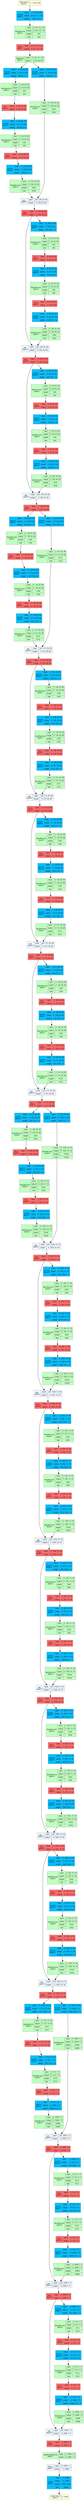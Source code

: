 strict digraph Resnet {
	graph [ordering=in rankdir=TB size="110.7,110.7"]
	node [align=left color="#909090" fillcolor="#ffffff90" fontname="Linux libertine" fontsize=10 height=0.2 margin=0 ranksep=0.1 shape=plaintext style=filled]
	edge [fontsize=10]
	0 [label=<
                    <TABLE BORDER="0" CELLBORDER="1"
                    CELLSPACING="0" CELLPADDING="4">
                        <TR><TD BGCOLOR="lightyellow">input-tensor<BR/>depth:0</TD><TD>(1, 3, 224, 224)</TD></TR>
                    </TABLE>> fillcolor=lightyellow]
	1 [label=<
                    <TABLE BORDER="0" CELLBORDER="1"
                    CELLSPACING="0" CELLPADDING="4">
                    <TR>
                        <TD ROWSPAN="124"
                        BGCOLOR="deepskyblue1">Conv2d<BR/>depth:1</TD>
                        <TD>input:</TD>
                        <TD>(1, 3, 224, 224)</TD>
                    </TR>
                    <TR>
                        <TD>output:</TD>
                        <TD>(1, 64, 112, 112)</TD>
                    </TR>
                                    <TR>
                    <TD>weight:</TD>
                    <TD>(64, 3, 7, 7)</TD>
                </TR>
                    </TABLE>> fillcolor=deepskyblue1]
	2 [label=<
                    <TABLE BORDER="0" CELLBORDER="1"
                    CELLSPACING="0" CELLPADDING="4">
                    <TR>
                        <TD ROWSPAN="227"
                        BGCOLOR="darkseagreen1">BatchNorm2d<BR/>depth:1</TD>
                        <TD>input:</TD>
                        <TD>(1, 64, 112, 112)</TD>
                    </TR>
                    <TR>
                        <TD>output:</TD>
                        <TD>(1, 64, 112, 112)</TD>
                    </TR>
                                    <TR>
                    <TD>weight:</TD>
                    <TD>(64)</TD>
                </TR>
                <TR>
                    <TD>bias:</TD>
                    <TD>(64)</TD>
                </TR>
                    </TABLE>> fillcolor=darkseagreen1]
	3 [label=<
                    <TABLE BORDER="0" CELLBORDER="1"
                    CELLSPACING="0" CELLPADDING="4">
                    <TR>
                        <TD ROWSPAN="2"
                        BGCOLOR="indianred1">ReLU<BR/>depth:1</TD>
                        <TD>input:</TD>
                        <TD>(1, 64, 112, 112)</TD>
                    </TR>
                    <TR>
                        <TD>output:</TD>
                        <TD>(1, 64, 112, 112)</TD>
                    </TR>
                    
                    </TABLE>> fillcolor=indianred1]
	4 [label=<
                    <TABLE BORDER="0" CELLBORDER="1"
                    CELLSPACING="0" CELLPADDING="4">
                    <TR>
                        <TD ROWSPAN="2"
                        BGCOLOR="darkseagreen1">MaxPool2d<BR/>depth:1</TD>
                        <TD>input:</TD>
                        <TD>(1, 64, 112, 112)</TD>
                    </TR>
                    <TR>
                        <TD>output:</TD>
                        <TD>(1, 64, 56, 56)</TD>
                    </TR>
                    
                    </TABLE>> fillcolor=darkseagreen1]
	5 [label=<
                    <TABLE BORDER="0" CELLBORDER="1"
                    CELLSPACING="0" CELLPADDING="4">
                    <TR>
                        <TD ROWSPAN="125"
                        BGCOLOR="deepskyblue1">Conv2d<BR/>depth:3</TD>
                        <TD>input:</TD>
                        <TD>(1, 64, 56, 56)</TD>
                    </TR>
                    <TR>
                        <TD>output:</TD>
                        <TD>(1, 64, 56, 56)</TD>
                    </TR>
                                    <TR>
                    <TD>weight:</TD>
                    <TD>(64, 64, 1, 1)</TD>
                </TR>
                    </TABLE>> fillcolor=deepskyblue1]
	6 [label=<
                    <TABLE BORDER="0" CELLBORDER="1"
                    CELLSPACING="0" CELLPADDING="4">
                    <TR>
                        <TD ROWSPAN="227"
                        BGCOLOR="darkseagreen1">BatchNorm2d<BR/>depth:3</TD>
                        <TD>input:</TD>
                        <TD>(1, 64, 56, 56)</TD>
                    </TR>
                    <TR>
                        <TD>output:</TD>
                        <TD>(1, 64, 56, 56)</TD>
                    </TR>
                                    <TR>
                    <TD>weight:</TD>
                    <TD>(64)</TD>
                </TR>
                <TR>
                    <TD>bias:</TD>
                    <TD>(64)</TD>
                </TR>
                    </TABLE>> fillcolor=darkseagreen1]
	7 [label=<
                    <TABLE BORDER="0" CELLBORDER="1"
                    CELLSPACING="0" CELLPADDING="4">
                    <TR>
                        <TD ROWSPAN="2"
                        BGCOLOR="indianred1">ReLU<BR/>depth:3</TD>
                        <TD>input:</TD>
                        <TD>(1, 64, 56, 56)</TD>
                    </TR>
                    <TR>
                        <TD>output:</TD>
                        <TD>(1, 64, 56, 56)</TD>
                    </TR>
                    
                    </TABLE>> fillcolor=indianred1]
	8 [label=<
                    <TABLE BORDER="0" CELLBORDER="1"
                    CELLSPACING="0" CELLPADDING="4">
                    <TR>
                        <TD ROWSPAN="125"
                        BGCOLOR="deepskyblue1">Conv2d<BR/>depth:3</TD>
                        <TD>input:</TD>
                        <TD>(1, 64, 56, 56)</TD>
                    </TR>
                    <TR>
                        <TD>output:</TD>
                        <TD>(1, 64, 56, 56)</TD>
                    </TR>
                                    <TR>
                    <TD>weight:</TD>
                    <TD>(64, 64, 3, 3)</TD>
                </TR>
                    </TABLE>> fillcolor=deepskyblue1]
	9 [label=<
                    <TABLE BORDER="0" CELLBORDER="1"
                    CELLSPACING="0" CELLPADDING="4">
                    <TR>
                        <TD ROWSPAN="227"
                        BGCOLOR="darkseagreen1">BatchNorm2d<BR/>depth:3</TD>
                        <TD>input:</TD>
                        <TD>(1, 64, 56, 56)</TD>
                    </TR>
                    <TR>
                        <TD>output:</TD>
                        <TD>(1, 64, 56, 56)</TD>
                    </TR>
                                    <TR>
                    <TD>weight:</TD>
                    <TD>(64)</TD>
                </TR>
                <TR>
                    <TD>bias:</TD>
                    <TD>(64)</TD>
                </TR>
                    </TABLE>> fillcolor=darkseagreen1]
	10 [label=<
                    <TABLE BORDER="0" CELLBORDER="1"
                    CELLSPACING="0" CELLPADDING="4">
                    <TR>
                        <TD ROWSPAN="2"
                        BGCOLOR="indianred1">ReLU<BR/>depth:3</TD>
                        <TD>input:</TD>
                        <TD>(1, 64, 56, 56)</TD>
                    </TR>
                    <TR>
                        <TD>output:</TD>
                        <TD>(1, 64, 56, 56)</TD>
                    </TR>
                    
                    </TABLE>> fillcolor=indianred1]
	11 [label=<
                    <TABLE BORDER="0" CELLBORDER="1"
                    CELLSPACING="0" CELLPADDING="4">
                    <TR>
                        <TD ROWSPAN="126"
                        BGCOLOR="deepskyblue1">Conv2d<BR/>depth:3</TD>
                        <TD>input:</TD>
                        <TD>(1, 64, 56, 56)</TD>
                    </TR>
                    <TR>
                        <TD>output:</TD>
                        <TD>(1, 256, 56, 56)</TD>
                    </TR>
                                    <TR>
                    <TD>weight:</TD>
                    <TD>(256, 64, 1, 1)</TD>
                </TR>
                    </TABLE>> fillcolor=deepskyblue1]
	12 [label=<
                    <TABLE BORDER="0" CELLBORDER="1"
                    CELLSPACING="0" CELLPADDING="4">
                    <TR>
                        <TD ROWSPAN="229"
                        BGCOLOR="darkseagreen1">BatchNorm2d<BR/>depth:3</TD>
                        <TD>input:</TD>
                        <TD>(1, 256, 56, 56)</TD>
                    </TR>
                    <TR>
                        <TD>output:</TD>
                        <TD>(1, 256, 56, 56)</TD>
                    </TR>
                                    <TR>
                    <TD>weight:</TD>
                    <TD>(256)</TD>
                </TR>
                <TR>
                    <TD>bias:</TD>
                    <TD>(256)</TD>
                </TR>
                    </TABLE>> fillcolor=darkseagreen1]
	13 [label=<
                    <TABLE BORDER="0" CELLBORDER="1"
                    CELLSPACING="0" CELLPADDING="4">
                    <TR>
                        <TD ROWSPAN="126"
                        BGCOLOR="deepskyblue1">Conv2d<BR/>depth:4</TD>
                        <TD>input:</TD>
                        <TD>(1, 64, 56, 56)</TD>
                    </TR>
                    <TR>
                        <TD>output:</TD>
                        <TD>(1, 256, 56, 56)</TD>
                    </TR>
                                    <TR>
                    <TD>weight:</TD>
                    <TD>(256, 64, 1, 1)</TD>
                </TR>
                    </TABLE>> fillcolor=deepskyblue1]
	14 [label=<
                    <TABLE BORDER="0" CELLBORDER="1"
                    CELLSPACING="0" CELLPADDING="4">
                    <TR>
                        <TD ROWSPAN="229"
                        BGCOLOR="darkseagreen1">BatchNorm2d<BR/>depth:4</TD>
                        <TD>input:</TD>
                        <TD>(1, 256, 56, 56)</TD>
                    </TR>
                    <TR>
                        <TD>output:</TD>
                        <TD>(1, 256, 56, 56)</TD>
                    </TR>
                                    <TR>
                    <TD>weight:</TD>
                    <TD>(256)</TD>
                </TR>
                <TR>
                    <TD>bias:</TD>
                    <TD>(256)</TD>
                </TR>
                    </TABLE>> fillcolor=darkseagreen1]
	15 [label=<
                    <TABLE BORDER="0" CELLBORDER="1"
                    CELLSPACING="0" CELLPADDING="4">
                    <TR>
                        <TD ROWSPAN="2"
                        BGCOLOR="aliceblue">add_<BR/>depth:3</TD>
                        <TD>input:</TD>
                        <TD>2x(1, 256, 56, 56)</TD>
                    </TR>
                    <TR>
                        <TD>output:</TD>
                        <TD>(1, 256, 56, 56)</TD>
                    </TR>
                    
                    </TABLE>> fillcolor=aliceblue]
	16 [label=<
                    <TABLE BORDER="0" CELLBORDER="1"
                    CELLSPACING="0" CELLPADDING="4">
                    <TR>
                        <TD ROWSPAN="2"
                        BGCOLOR="indianred1">ReLU<BR/>depth:3</TD>
                        <TD>input:</TD>
                        <TD>(1, 256, 56, 56)</TD>
                    </TR>
                    <TR>
                        <TD>output:</TD>
                        <TD>(1, 256, 56, 56)</TD>
                    </TR>
                    
                    </TABLE>> fillcolor=indianred1]
	17 [label=<
                    <TABLE BORDER="0" CELLBORDER="1"
                    CELLSPACING="0" CELLPADDING="4">
                    <TR>
                        <TD ROWSPAN="126"
                        BGCOLOR="deepskyblue1">Conv2d<BR/>depth:3</TD>
                        <TD>input:</TD>
                        <TD>(1, 256, 56, 56)</TD>
                    </TR>
                    <TR>
                        <TD>output:</TD>
                        <TD>(1, 64, 56, 56)</TD>
                    </TR>
                                    <TR>
                    <TD>weight:</TD>
                    <TD>(64, 256, 1, 1)</TD>
                </TR>
                    </TABLE>> fillcolor=deepskyblue1]
	18 [label=<
                    <TABLE BORDER="0" CELLBORDER="1"
                    CELLSPACING="0" CELLPADDING="4">
                    <TR>
                        <TD ROWSPAN="227"
                        BGCOLOR="darkseagreen1">BatchNorm2d<BR/>depth:3</TD>
                        <TD>input:</TD>
                        <TD>(1, 64, 56, 56)</TD>
                    </TR>
                    <TR>
                        <TD>output:</TD>
                        <TD>(1, 64, 56, 56)</TD>
                    </TR>
                                    <TR>
                    <TD>weight:</TD>
                    <TD>(64)</TD>
                </TR>
                <TR>
                    <TD>bias:</TD>
                    <TD>(64)</TD>
                </TR>
                    </TABLE>> fillcolor=darkseagreen1]
	19 [label=<
                    <TABLE BORDER="0" CELLBORDER="1"
                    CELLSPACING="0" CELLPADDING="4">
                    <TR>
                        <TD ROWSPAN="2"
                        BGCOLOR="indianred1">ReLU<BR/>depth:3</TD>
                        <TD>input:</TD>
                        <TD>(1, 64, 56, 56)</TD>
                    </TR>
                    <TR>
                        <TD>output:</TD>
                        <TD>(1, 64, 56, 56)</TD>
                    </TR>
                    
                    </TABLE>> fillcolor=indianred1]
	20 [label=<
                    <TABLE BORDER="0" CELLBORDER="1"
                    CELLSPACING="0" CELLPADDING="4">
                    <TR>
                        <TD ROWSPAN="125"
                        BGCOLOR="deepskyblue1">Conv2d<BR/>depth:3</TD>
                        <TD>input:</TD>
                        <TD>(1, 64, 56, 56)</TD>
                    </TR>
                    <TR>
                        <TD>output:</TD>
                        <TD>(1, 64, 56, 56)</TD>
                    </TR>
                                    <TR>
                    <TD>weight:</TD>
                    <TD>(64, 64, 3, 3)</TD>
                </TR>
                    </TABLE>> fillcolor=deepskyblue1]
	21 [label=<
                    <TABLE BORDER="0" CELLBORDER="1"
                    CELLSPACING="0" CELLPADDING="4">
                    <TR>
                        <TD ROWSPAN="227"
                        BGCOLOR="darkseagreen1">BatchNorm2d<BR/>depth:3</TD>
                        <TD>input:</TD>
                        <TD>(1, 64, 56, 56)</TD>
                    </TR>
                    <TR>
                        <TD>output:</TD>
                        <TD>(1, 64, 56, 56)</TD>
                    </TR>
                                    <TR>
                    <TD>weight:</TD>
                    <TD>(64)</TD>
                </TR>
                <TR>
                    <TD>bias:</TD>
                    <TD>(64)</TD>
                </TR>
                    </TABLE>> fillcolor=darkseagreen1]
	22 [label=<
                    <TABLE BORDER="0" CELLBORDER="1"
                    CELLSPACING="0" CELLPADDING="4">
                    <TR>
                        <TD ROWSPAN="2"
                        BGCOLOR="indianred1">ReLU<BR/>depth:3</TD>
                        <TD>input:</TD>
                        <TD>(1, 64, 56, 56)</TD>
                    </TR>
                    <TR>
                        <TD>output:</TD>
                        <TD>(1, 64, 56, 56)</TD>
                    </TR>
                    
                    </TABLE>> fillcolor=indianred1]
	23 [label=<
                    <TABLE BORDER="0" CELLBORDER="1"
                    CELLSPACING="0" CELLPADDING="4">
                    <TR>
                        <TD ROWSPAN="126"
                        BGCOLOR="deepskyblue1">Conv2d<BR/>depth:3</TD>
                        <TD>input:</TD>
                        <TD>(1, 64, 56, 56)</TD>
                    </TR>
                    <TR>
                        <TD>output:</TD>
                        <TD>(1, 256, 56, 56)</TD>
                    </TR>
                                    <TR>
                    <TD>weight:</TD>
                    <TD>(256, 64, 1, 1)</TD>
                </TR>
                    </TABLE>> fillcolor=deepskyblue1]
	24 [label=<
                    <TABLE BORDER="0" CELLBORDER="1"
                    CELLSPACING="0" CELLPADDING="4">
                    <TR>
                        <TD ROWSPAN="229"
                        BGCOLOR="darkseagreen1">BatchNorm2d<BR/>depth:3</TD>
                        <TD>input:</TD>
                        <TD>(1, 256, 56, 56)</TD>
                    </TR>
                    <TR>
                        <TD>output:</TD>
                        <TD>(1, 256, 56, 56)</TD>
                    </TR>
                                    <TR>
                    <TD>weight:</TD>
                    <TD>(256)</TD>
                </TR>
                <TR>
                    <TD>bias:</TD>
                    <TD>(256)</TD>
                </TR>
                    </TABLE>> fillcolor=darkseagreen1]
	25 [label=<
                    <TABLE BORDER="0" CELLBORDER="1"
                    CELLSPACING="0" CELLPADDING="4">
                    <TR>
                        <TD ROWSPAN="2"
                        BGCOLOR="aliceblue">add_<BR/>depth:3</TD>
                        <TD>input:</TD>
                        <TD>2x(1, 256, 56, 56)</TD>
                    </TR>
                    <TR>
                        <TD>output:</TD>
                        <TD>(1, 256, 56, 56)</TD>
                    </TR>
                    
                    </TABLE>> fillcolor=aliceblue]
	26 [label=<
                    <TABLE BORDER="0" CELLBORDER="1"
                    CELLSPACING="0" CELLPADDING="4">
                    <TR>
                        <TD ROWSPAN="2"
                        BGCOLOR="indianred1">ReLU<BR/>depth:3</TD>
                        <TD>input:</TD>
                        <TD>(1, 256, 56, 56)</TD>
                    </TR>
                    <TR>
                        <TD>output:</TD>
                        <TD>(1, 256, 56, 56)</TD>
                    </TR>
                    
                    </TABLE>> fillcolor=indianred1]
	27 [label=<
                    <TABLE BORDER="0" CELLBORDER="1"
                    CELLSPACING="0" CELLPADDING="4">
                    <TR>
                        <TD ROWSPAN="126"
                        BGCOLOR="deepskyblue1">Conv2d<BR/>depth:3</TD>
                        <TD>input:</TD>
                        <TD>(1, 256, 56, 56)</TD>
                    </TR>
                    <TR>
                        <TD>output:</TD>
                        <TD>(1, 64, 56, 56)</TD>
                    </TR>
                                    <TR>
                    <TD>weight:</TD>
                    <TD>(64, 256, 1, 1)</TD>
                </TR>
                    </TABLE>> fillcolor=deepskyblue1]
	28 [label=<
                    <TABLE BORDER="0" CELLBORDER="1"
                    CELLSPACING="0" CELLPADDING="4">
                    <TR>
                        <TD ROWSPAN="227"
                        BGCOLOR="darkseagreen1">BatchNorm2d<BR/>depth:3</TD>
                        <TD>input:</TD>
                        <TD>(1, 64, 56, 56)</TD>
                    </TR>
                    <TR>
                        <TD>output:</TD>
                        <TD>(1, 64, 56, 56)</TD>
                    </TR>
                                    <TR>
                    <TD>weight:</TD>
                    <TD>(64)</TD>
                </TR>
                <TR>
                    <TD>bias:</TD>
                    <TD>(64)</TD>
                </TR>
                    </TABLE>> fillcolor=darkseagreen1]
	29 [label=<
                    <TABLE BORDER="0" CELLBORDER="1"
                    CELLSPACING="0" CELLPADDING="4">
                    <TR>
                        <TD ROWSPAN="2"
                        BGCOLOR="indianred1">ReLU<BR/>depth:3</TD>
                        <TD>input:</TD>
                        <TD>(1, 64, 56, 56)</TD>
                    </TR>
                    <TR>
                        <TD>output:</TD>
                        <TD>(1, 64, 56, 56)</TD>
                    </TR>
                    
                    </TABLE>> fillcolor=indianred1]
	30 [label=<
                    <TABLE BORDER="0" CELLBORDER="1"
                    CELLSPACING="0" CELLPADDING="4">
                    <TR>
                        <TD ROWSPAN="125"
                        BGCOLOR="deepskyblue1">Conv2d<BR/>depth:3</TD>
                        <TD>input:</TD>
                        <TD>(1, 64, 56, 56)</TD>
                    </TR>
                    <TR>
                        <TD>output:</TD>
                        <TD>(1, 64, 56, 56)</TD>
                    </TR>
                                    <TR>
                    <TD>weight:</TD>
                    <TD>(64, 64, 3, 3)</TD>
                </TR>
                    </TABLE>> fillcolor=deepskyblue1]
	31 [label=<
                    <TABLE BORDER="0" CELLBORDER="1"
                    CELLSPACING="0" CELLPADDING="4">
                    <TR>
                        <TD ROWSPAN="227"
                        BGCOLOR="darkseagreen1">BatchNorm2d<BR/>depth:3</TD>
                        <TD>input:</TD>
                        <TD>(1, 64, 56, 56)</TD>
                    </TR>
                    <TR>
                        <TD>output:</TD>
                        <TD>(1, 64, 56, 56)</TD>
                    </TR>
                                    <TR>
                    <TD>weight:</TD>
                    <TD>(64)</TD>
                </TR>
                <TR>
                    <TD>bias:</TD>
                    <TD>(64)</TD>
                </TR>
                    </TABLE>> fillcolor=darkseagreen1]
	32 [label=<
                    <TABLE BORDER="0" CELLBORDER="1"
                    CELLSPACING="0" CELLPADDING="4">
                    <TR>
                        <TD ROWSPAN="2"
                        BGCOLOR="indianred1">ReLU<BR/>depth:3</TD>
                        <TD>input:</TD>
                        <TD>(1, 64, 56, 56)</TD>
                    </TR>
                    <TR>
                        <TD>output:</TD>
                        <TD>(1, 64, 56, 56)</TD>
                    </TR>
                    
                    </TABLE>> fillcolor=indianred1]
	33 [label=<
                    <TABLE BORDER="0" CELLBORDER="1"
                    CELLSPACING="0" CELLPADDING="4">
                    <TR>
                        <TD ROWSPAN="126"
                        BGCOLOR="deepskyblue1">Conv2d<BR/>depth:3</TD>
                        <TD>input:</TD>
                        <TD>(1, 64, 56, 56)</TD>
                    </TR>
                    <TR>
                        <TD>output:</TD>
                        <TD>(1, 256, 56, 56)</TD>
                    </TR>
                                    <TR>
                    <TD>weight:</TD>
                    <TD>(256, 64, 1, 1)</TD>
                </TR>
                    </TABLE>> fillcolor=deepskyblue1]
	34 [label=<
                    <TABLE BORDER="0" CELLBORDER="1"
                    CELLSPACING="0" CELLPADDING="4">
                    <TR>
                        <TD ROWSPAN="229"
                        BGCOLOR="darkseagreen1">BatchNorm2d<BR/>depth:3</TD>
                        <TD>input:</TD>
                        <TD>(1, 256, 56, 56)</TD>
                    </TR>
                    <TR>
                        <TD>output:</TD>
                        <TD>(1, 256, 56, 56)</TD>
                    </TR>
                                    <TR>
                    <TD>weight:</TD>
                    <TD>(256)</TD>
                </TR>
                <TR>
                    <TD>bias:</TD>
                    <TD>(256)</TD>
                </TR>
                    </TABLE>> fillcolor=darkseagreen1]
	35 [label=<
                    <TABLE BORDER="0" CELLBORDER="1"
                    CELLSPACING="0" CELLPADDING="4">
                    <TR>
                        <TD ROWSPAN="2"
                        BGCOLOR="aliceblue">add_<BR/>depth:3</TD>
                        <TD>input:</TD>
                        <TD>2x(1, 256, 56, 56)</TD>
                    </TR>
                    <TR>
                        <TD>output:</TD>
                        <TD>(1, 256, 56, 56)</TD>
                    </TR>
                    
                    </TABLE>> fillcolor=aliceblue]
	36 [label=<
                    <TABLE BORDER="0" CELLBORDER="1"
                    CELLSPACING="0" CELLPADDING="4">
                    <TR>
                        <TD ROWSPAN="2"
                        BGCOLOR="indianred1">ReLU<BR/>depth:3</TD>
                        <TD>input:</TD>
                        <TD>(1, 256, 56, 56)</TD>
                    </TR>
                    <TR>
                        <TD>output:</TD>
                        <TD>(1, 256, 56, 56)</TD>
                    </TR>
                    
                    </TABLE>> fillcolor=indianred1]
	37 [label=<
                    <TABLE BORDER="0" CELLBORDER="1"
                    CELLSPACING="0" CELLPADDING="4">
                    <TR>
                        <TD ROWSPAN="127"
                        BGCOLOR="deepskyblue1">Conv2d<BR/>depth:3</TD>
                        <TD>input:</TD>
                        <TD>(1, 256, 56, 56)</TD>
                    </TR>
                    <TR>
                        <TD>output:</TD>
                        <TD>(1, 128, 56, 56)</TD>
                    </TR>
                                    <TR>
                    <TD>weight:</TD>
                    <TD>(128, 256, 1, 1)</TD>
                </TR>
                    </TABLE>> fillcolor=deepskyblue1]
	38 [label=<
                    <TABLE BORDER="0" CELLBORDER="1"
                    CELLSPACING="0" CELLPADDING="4">
                    <TR>
                        <TD ROWSPAN="229"
                        BGCOLOR="darkseagreen1">BatchNorm2d<BR/>depth:3</TD>
                        <TD>input:</TD>
                        <TD>(1, 128, 56, 56)</TD>
                    </TR>
                    <TR>
                        <TD>output:</TD>
                        <TD>(1, 128, 56, 56)</TD>
                    </TR>
                                    <TR>
                    <TD>weight:</TD>
                    <TD>(128)</TD>
                </TR>
                <TR>
                    <TD>bias:</TD>
                    <TD>(128)</TD>
                </TR>
                    </TABLE>> fillcolor=darkseagreen1]
	39 [label=<
                    <TABLE BORDER="0" CELLBORDER="1"
                    CELLSPACING="0" CELLPADDING="4">
                    <TR>
                        <TD ROWSPAN="2"
                        BGCOLOR="indianred1">ReLU<BR/>depth:3</TD>
                        <TD>input:</TD>
                        <TD>(1, 128, 56, 56)</TD>
                    </TR>
                    <TR>
                        <TD>output:</TD>
                        <TD>(1, 128, 56, 56)</TD>
                    </TR>
                    
                    </TABLE>> fillcolor=indianred1]
	40 [label=<
                    <TABLE BORDER="0" CELLBORDER="1"
                    CELLSPACING="0" CELLPADDING="4">
                    <TR>
                        <TD ROWSPAN="127"
                        BGCOLOR="deepskyblue1">Conv2d<BR/>depth:3</TD>
                        <TD>input:</TD>
                        <TD>(1, 128, 56, 56)</TD>
                    </TR>
                    <TR>
                        <TD>output:</TD>
                        <TD>(1, 128, 28, 28)</TD>
                    </TR>
                                    <TR>
                    <TD>weight:</TD>
                    <TD>(128, 128, 3, 3)</TD>
                </TR>
                    </TABLE>> fillcolor=deepskyblue1]
	41 [label=<
                    <TABLE BORDER="0" CELLBORDER="1"
                    CELLSPACING="0" CELLPADDING="4">
                    <TR>
                        <TD ROWSPAN="229"
                        BGCOLOR="darkseagreen1">BatchNorm2d<BR/>depth:3</TD>
                        <TD>input:</TD>
                        <TD>(1, 128, 28, 28)</TD>
                    </TR>
                    <TR>
                        <TD>output:</TD>
                        <TD>(1, 128, 28, 28)</TD>
                    </TR>
                                    <TR>
                    <TD>weight:</TD>
                    <TD>(128)</TD>
                </TR>
                <TR>
                    <TD>bias:</TD>
                    <TD>(128)</TD>
                </TR>
                    </TABLE>> fillcolor=darkseagreen1]
	42 [label=<
                    <TABLE BORDER="0" CELLBORDER="1"
                    CELLSPACING="0" CELLPADDING="4">
                    <TR>
                        <TD ROWSPAN="2"
                        BGCOLOR="indianred1">ReLU<BR/>depth:3</TD>
                        <TD>input:</TD>
                        <TD>(1, 128, 28, 28)</TD>
                    </TR>
                    <TR>
                        <TD>output:</TD>
                        <TD>(1, 128, 28, 28)</TD>
                    </TR>
                    
                    </TABLE>> fillcolor=indianred1]
	43 [label=<
                    <TABLE BORDER="0" CELLBORDER="1"
                    CELLSPACING="0" CELLPADDING="4">
                    <TR>
                        <TD ROWSPAN="127"
                        BGCOLOR="deepskyblue1">Conv2d<BR/>depth:3</TD>
                        <TD>input:</TD>
                        <TD>(1, 128, 28, 28)</TD>
                    </TR>
                    <TR>
                        <TD>output:</TD>
                        <TD>(1, 512, 28, 28)</TD>
                    </TR>
                                    <TR>
                    <TD>weight:</TD>
                    <TD>(512, 128, 1, 1)</TD>
                </TR>
                    </TABLE>> fillcolor=deepskyblue1]
	44 [label=<
                    <TABLE BORDER="0" CELLBORDER="1"
                    CELLSPACING="0" CELLPADDING="4">
                    <TR>
                        <TD ROWSPAN="229"
                        BGCOLOR="darkseagreen1">BatchNorm2d<BR/>depth:3</TD>
                        <TD>input:</TD>
                        <TD>(1, 512, 28, 28)</TD>
                    </TR>
                    <TR>
                        <TD>output:</TD>
                        <TD>(1, 512, 28, 28)</TD>
                    </TR>
                                    <TR>
                    <TD>weight:</TD>
                    <TD>(512)</TD>
                </TR>
                <TR>
                    <TD>bias:</TD>
                    <TD>(512)</TD>
                </TR>
                    </TABLE>> fillcolor=darkseagreen1]
	45 [label=<
                    <TABLE BORDER="0" CELLBORDER="1"
                    CELLSPACING="0" CELLPADDING="4">
                    <TR>
                        <TD ROWSPAN="127"
                        BGCOLOR="deepskyblue1">Conv2d<BR/>depth:4</TD>
                        <TD>input:</TD>
                        <TD>(1, 256, 56, 56)</TD>
                    </TR>
                    <TR>
                        <TD>output:</TD>
                        <TD>(1, 512, 28, 28)</TD>
                    </TR>
                                    <TR>
                    <TD>weight:</TD>
                    <TD>(512, 256, 1, 1)</TD>
                </TR>
                    </TABLE>> fillcolor=deepskyblue1]
	46 [label=<
                    <TABLE BORDER="0" CELLBORDER="1"
                    CELLSPACING="0" CELLPADDING="4">
                    <TR>
                        <TD ROWSPAN="229"
                        BGCOLOR="darkseagreen1">BatchNorm2d<BR/>depth:4</TD>
                        <TD>input:</TD>
                        <TD>(1, 512, 28, 28)</TD>
                    </TR>
                    <TR>
                        <TD>output:</TD>
                        <TD>(1, 512, 28, 28)</TD>
                    </TR>
                                    <TR>
                    <TD>weight:</TD>
                    <TD>(512)</TD>
                </TR>
                <TR>
                    <TD>bias:</TD>
                    <TD>(512)</TD>
                </TR>
                    </TABLE>> fillcolor=darkseagreen1]
	47 [label=<
                    <TABLE BORDER="0" CELLBORDER="1"
                    CELLSPACING="0" CELLPADDING="4">
                    <TR>
                        <TD ROWSPAN="2"
                        BGCOLOR="aliceblue">add_<BR/>depth:3</TD>
                        <TD>input:</TD>
                        <TD>2x(1, 512, 28, 28)</TD>
                    </TR>
                    <TR>
                        <TD>output:</TD>
                        <TD>(1, 512, 28, 28)</TD>
                    </TR>
                    
                    </TABLE>> fillcolor=aliceblue]
	48 [label=<
                    <TABLE BORDER="0" CELLBORDER="1"
                    CELLSPACING="0" CELLPADDING="4">
                    <TR>
                        <TD ROWSPAN="2"
                        BGCOLOR="indianred1">ReLU<BR/>depth:3</TD>
                        <TD>input:</TD>
                        <TD>(1, 512, 28, 28)</TD>
                    </TR>
                    <TR>
                        <TD>output:</TD>
                        <TD>(1, 512, 28, 28)</TD>
                    </TR>
                    
                    </TABLE>> fillcolor=indianred1]
	49 [label=<
                    <TABLE BORDER="0" CELLBORDER="1"
                    CELLSPACING="0" CELLPADDING="4">
                    <TR>
                        <TD ROWSPAN="127"
                        BGCOLOR="deepskyblue1">Conv2d<BR/>depth:3</TD>
                        <TD>input:</TD>
                        <TD>(1, 512, 28, 28)</TD>
                    </TR>
                    <TR>
                        <TD>output:</TD>
                        <TD>(1, 128, 28, 28)</TD>
                    </TR>
                                    <TR>
                    <TD>weight:</TD>
                    <TD>(128, 512, 1, 1)</TD>
                </TR>
                    </TABLE>> fillcolor=deepskyblue1]
	50 [label=<
                    <TABLE BORDER="0" CELLBORDER="1"
                    CELLSPACING="0" CELLPADDING="4">
                    <TR>
                        <TD ROWSPAN="229"
                        BGCOLOR="darkseagreen1">BatchNorm2d<BR/>depth:3</TD>
                        <TD>input:</TD>
                        <TD>(1, 128, 28, 28)</TD>
                    </TR>
                    <TR>
                        <TD>output:</TD>
                        <TD>(1, 128, 28, 28)</TD>
                    </TR>
                                    <TR>
                    <TD>weight:</TD>
                    <TD>(128)</TD>
                </TR>
                <TR>
                    <TD>bias:</TD>
                    <TD>(128)</TD>
                </TR>
                    </TABLE>> fillcolor=darkseagreen1]
	51 [label=<
                    <TABLE BORDER="0" CELLBORDER="1"
                    CELLSPACING="0" CELLPADDING="4">
                    <TR>
                        <TD ROWSPAN="2"
                        BGCOLOR="indianred1">ReLU<BR/>depth:3</TD>
                        <TD>input:</TD>
                        <TD>(1, 128, 28, 28)</TD>
                    </TR>
                    <TR>
                        <TD>output:</TD>
                        <TD>(1, 128, 28, 28)</TD>
                    </TR>
                    
                    </TABLE>> fillcolor=indianred1]
	52 [label=<
                    <TABLE BORDER="0" CELLBORDER="1"
                    CELLSPACING="0" CELLPADDING="4">
                    <TR>
                        <TD ROWSPAN="127"
                        BGCOLOR="deepskyblue1">Conv2d<BR/>depth:3</TD>
                        <TD>input:</TD>
                        <TD>(1, 128, 28, 28)</TD>
                    </TR>
                    <TR>
                        <TD>output:</TD>
                        <TD>(1, 128, 28, 28)</TD>
                    </TR>
                                    <TR>
                    <TD>weight:</TD>
                    <TD>(128, 128, 3, 3)</TD>
                </TR>
                    </TABLE>> fillcolor=deepskyblue1]
	53 [label=<
                    <TABLE BORDER="0" CELLBORDER="1"
                    CELLSPACING="0" CELLPADDING="4">
                    <TR>
                        <TD ROWSPAN="229"
                        BGCOLOR="darkseagreen1">BatchNorm2d<BR/>depth:3</TD>
                        <TD>input:</TD>
                        <TD>(1, 128, 28, 28)</TD>
                    </TR>
                    <TR>
                        <TD>output:</TD>
                        <TD>(1, 128, 28, 28)</TD>
                    </TR>
                                    <TR>
                    <TD>weight:</TD>
                    <TD>(128)</TD>
                </TR>
                <TR>
                    <TD>bias:</TD>
                    <TD>(128)</TD>
                </TR>
                    </TABLE>> fillcolor=darkseagreen1]
	54 [label=<
                    <TABLE BORDER="0" CELLBORDER="1"
                    CELLSPACING="0" CELLPADDING="4">
                    <TR>
                        <TD ROWSPAN="2"
                        BGCOLOR="indianred1">ReLU<BR/>depth:3</TD>
                        <TD>input:</TD>
                        <TD>(1, 128, 28, 28)</TD>
                    </TR>
                    <TR>
                        <TD>output:</TD>
                        <TD>(1, 128, 28, 28)</TD>
                    </TR>
                    
                    </TABLE>> fillcolor=indianred1]
	55 [label=<
                    <TABLE BORDER="0" CELLBORDER="1"
                    CELLSPACING="0" CELLPADDING="4">
                    <TR>
                        <TD ROWSPAN="127"
                        BGCOLOR="deepskyblue1">Conv2d<BR/>depth:3</TD>
                        <TD>input:</TD>
                        <TD>(1, 128, 28, 28)</TD>
                    </TR>
                    <TR>
                        <TD>output:</TD>
                        <TD>(1, 512, 28, 28)</TD>
                    </TR>
                                    <TR>
                    <TD>weight:</TD>
                    <TD>(512, 128, 1, 1)</TD>
                </TR>
                    </TABLE>> fillcolor=deepskyblue1]
	56 [label=<
                    <TABLE BORDER="0" CELLBORDER="1"
                    CELLSPACING="0" CELLPADDING="4">
                    <TR>
                        <TD ROWSPAN="229"
                        BGCOLOR="darkseagreen1">BatchNorm2d<BR/>depth:3</TD>
                        <TD>input:</TD>
                        <TD>(1, 512, 28, 28)</TD>
                    </TR>
                    <TR>
                        <TD>output:</TD>
                        <TD>(1, 512, 28, 28)</TD>
                    </TR>
                                    <TR>
                    <TD>weight:</TD>
                    <TD>(512)</TD>
                </TR>
                <TR>
                    <TD>bias:</TD>
                    <TD>(512)</TD>
                </TR>
                    </TABLE>> fillcolor=darkseagreen1]
	57 [label=<
                    <TABLE BORDER="0" CELLBORDER="1"
                    CELLSPACING="0" CELLPADDING="4">
                    <TR>
                        <TD ROWSPAN="2"
                        BGCOLOR="aliceblue">add_<BR/>depth:3</TD>
                        <TD>input:</TD>
                        <TD>2x(1, 512, 28, 28)</TD>
                    </TR>
                    <TR>
                        <TD>output:</TD>
                        <TD>(1, 512, 28, 28)</TD>
                    </TR>
                    
                    </TABLE>> fillcolor=aliceblue]
	58 [label=<
                    <TABLE BORDER="0" CELLBORDER="1"
                    CELLSPACING="0" CELLPADDING="4">
                    <TR>
                        <TD ROWSPAN="2"
                        BGCOLOR="indianred1">ReLU<BR/>depth:3</TD>
                        <TD>input:</TD>
                        <TD>(1, 512, 28, 28)</TD>
                    </TR>
                    <TR>
                        <TD>output:</TD>
                        <TD>(1, 512, 28, 28)</TD>
                    </TR>
                    
                    </TABLE>> fillcolor=indianred1]
	59 [label=<
                    <TABLE BORDER="0" CELLBORDER="1"
                    CELLSPACING="0" CELLPADDING="4">
                    <TR>
                        <TD ROWSPAN="127"
                        BGCOLOR="deepskyblue1">Conv2d<BR/>depth:3</TD>
                        <TD>input:</TD>
                        <TD>(1, 512, 28, 28)</TD>
                    </TR>
                    <TR>
                        <TD>output:</TD>
                        <TD>(1, 128, 28, 28)</TD>
                    </TR>
                                    <TR>
                    <TD>weight:</TD>
                    <TD>(128, 512, 1, 1)</TD>
                </TR>
                    </TABLE>> fillcolor=deepskyblue1]
	60 [label=<
                    <TABLE BORDER="0" CELLBORDER="1"
                    CELLSPACING="0" CELLPADDING="4">
                    <TR>
                        <TD ROWSPAN="229"
                        BGCOLOR="darkseagreen1">BatchNorm2d<BR/>depth:3</TD>
                        <TD>input:</TD>
                        <TD>(1, 128, 28, 28)</TD>
                    </TR>
                    <TR>
                        <TD>output:</TD>
                        <TD>(1, 128, 28, 28)</TD>
                    </TR>
                                    <TR>
                    <TD>weight:</TD>
                    <TD>(128)</TD>
                </TR>
                <TR>
                    <TD>bias:</TD>
                    <TD>(128)</TD>
                </TR>
                    </TABLE>> fillcolor=darkseagreen1]
	61 [label=<
                    <TABLE BORDER="0" CELLBORDER="1"
                    CELLSPACING="0" CELLPADDING="4">
                    <TR>
                        <TD ROWSPAN="2"
                        BGCOLOR="indianred1">ReLU<BR/>depth:3</TD>
                        <TD>input:</TD>
                        <TD>(1, 128, 28, 28)</TD>
                    </TR>
                    <TR>
                        <TD>output:</TD>
                        <TD>(1, 128, 28, 28)</TD>
                    </TR>
                    
                    </TABLE>> fillcolor=indianred1]
	62 [label=<
                    <TABLE BORDER="0" CELLBORDER="1"
                    CELLSPACING="0" CELLPADDING="4">
                    <TR>
                        <TD ROWSPAN="127"
                        BGCOLOR="deepskyblue1">Conv2d<BR/>depth:3</TD>
                        <TD>input:</TD>
                        <TD>(1, 128, 28, 28)</TD>
                    </TR>
                    <TR>
                        <TD>output:</TD>
                        <TD>(1, 128, 28, 28)</TD>
                    </TR>
                                    <TR>
                    <TD>weight:</TD>
                    <TD>(128, 128, 3, 3)</TD>
                </TR>
                    </TABLE>> fillcolor=deepskyblue1]
	63 [label=<
                    <TABLE BORDER="0" CELLBORDER="1"
                    CELLSPACING="0" CELLPADDING="4">
                    <TR>
                        <TD ROWSPAN="229"
                        BGCOLOR="darkseagreen1">BatchNorm2d<BR/>depth:3</TD>
                        <TD>input:</TD>
                        <TD>(1, 128, 28, 28)</TD>
                    </TR>
                    <TR>
                        <TD>output:</TD>
                        <TD>(1, 128, 28, 28)</TD>
                    </TR>
                                    <TR>
                    <TD>weight:</TD>
                    <TD>(128)</TD>
                </TR>
                <TR>
                    <TD>bias:</TD>
                    <TD>(128)</TD>
                </TR>
                    </TABLE>> fillcolor=darkseagreen1]
	64 [label=<
                    <TABLE BORDER="0" CELLBORDER="1"
                    CELLSPACING="0" CELLPADDING="4">
                    <TR>
                        <TD ROWSPAN="2"
                        BGCOLOR="indianred1">ReLU<BR/>depth:3</TD>
                        <TD>input:</TD>
                        <TD>(1, 128, 28, 28)</TD>
                    </TR>
                    <TR>
                        <TD>output:</TD>
                        <TD>(1, 128, 28, 28)</TD>
                    </TR>
                    
                    </TABLE>> fillcolor=indianred1]
	65 [label=<
                    <TABLE BORDER="0" CELLBORDER="1"
                    CELLSPACING="0" CELLPADDING="4">
                    <TR>
                        <TD ROWSPAN="127"
                        BGCOLOR="deepskyblue1">Conv2d<BR/>depth:3</TD>
                        <TD>input:</TD>
                        <TD>(1, 128, 28, 28)</TD>
                    </TR>
                    <TR>
                        <TD>output:</TD>
                        <TD>(1, 512, 28, 28)</TD>
                    </TR>
                                    <TR>
                    <TD>weight:</TD>
                    <TD>(512, 128, 1, 1)</TD>
                </TR>
                    </TABLE>> fillcolor=deepskyblue1]
	66 [label=<
                    <TABLE BORDER="0" CELLBORDER="1"
                    CELLSPACING="0" CELLPADDING="4">
                    <TR>
                        <TD ROWSPAN="229"
                        BGCOLOR="darkseagreen1">BatchNorm2d<BR/>depth:3</TD>
                        <TD>input:</TD>
                        <TD>(1, 512, 28, 28)</TD>
                    </TR>
                    <TR>
                        <TD>output:</TD>
                        <TD>(1, 512, 28, 28)</TD>
                    </TR>
                                    <TR>
                    <TD>weight:</TD>
                    <TD>(512)</TD>
                </TR>
                <TR>
                    <TD>bias:</TD>
                    <TD>(512)</TD>
                </TR>
                    </TABLE>> fillcolor=darkseagreen1]
	67 [label=<
                    <TABLE BORDER="0" CELLBORDER="1"
                    CELLSPACING="0" CELLPADDING="4">
                    <TR>
                        <TD ROWSPAN="2"
                        BGCOLOR="aliceblue">add_<BR/>depth:3</TD>
                        <TD>input:</TD>
                        <TD>2x(1, 512, 28, 28)</TD>
                    </TR>
                    <TR>
                        <TD>output:</TD>
                        <TD>(1, 512, 28, 28)</TD>
                    </TR>
                    
                    </TABLE>> fillcolor=aliceblue]
	68 [label=<
                    <TABLE BORDER="0" CELLBORDER="1"
                    CELLSPACING="0" CELLPADDING="4">
                    <TR>
                        <TD ROWSPAN="2"
                        BGCOLOR="indianred1">ReLU<BR/>depth:3</TD>
                        <TD>input:</TD>
                        <TD>(1, 512, 28, 28)</TD>
                    </TR>
                    <TR>
                        <TD>output:</TD>
                        <TD>(1, 512, 28, 28)</TD>
                    </TR>
                    
                    </TABLE>> fillcolor=indianred1]
	69 [label=<
                    <TABLE BORDER="0" CELLBORDER="1"
                    CELLSPACING="0" CELLPADDING="4">
                    <TR>
                        <TD ROWSPAN="127"
                        BGCOLOR="deepskyblue1">Conv2d<BR/>depth:3</TD>
                        <TD>input:</TD>
                        <TD>(1, 512, 28, 28)</TD>
                    </TR>
                    <TR>
                        <TD>output:</TD>
                        <TD>(1, 128, 28, 28)</TD>
                    </TR>
                                    <TR>
                    <TD>weight:</TD>
                    <TD>(128, 512, 1, 1)</TD>
                </TR>
                    </TABLE>> fillcolor=deepskyblue1]
	70 [label=<
                    <TABLE BORDER="0" CELLBORDER="1"
                    CELLSPACING="0" CELLPADDING="4">
                    <TR>
                        <TD ROWSPAN="229"
                        BGCOLOR="darkseagreen1">BatchNorm2d<BR/>depth:3</TD>
                        <TD>input:</TD>
                        <TD>(1, 128, 28, 28)</TD>
                    </TR>
                    <TR>
                        <TD>output:</TD>
                        <TD>(1, 128, 28, 28)</TD>
                    </TR>
                                    <TR>
                    <TD>weight:</TD>
                    <TD>(128)</TD>
                </TR>
                <TR>
                    <TD>bias:</TD>
                    <TD>(128)</TD>
                </TR>
                    </TABLE>> fillcolor=darkseagreen1]
	71 [label=<
                    <TABLE BORDER="0" CELLBORDER="1"
                    CELLSPACING="0" CELLPADDING="4">
                    <TR>
                        <TD ROWSPAN="2"
                        BGCOLOR="indianred1">ReLU<BR/>depth:3</TD>
                        <TD>input:</TD>
                        <TD>(1, 128, 28, 28)</TD>
                    </TR>
                    <TR>
                        <TD>output:</TD>
                        <TD>(1, 128, 28, 28)</TD>
                    </TR>
                    
                    </TABLE>> fillcolor=indianred1]
	72 [label=<
                    <TABLE BORDER="0" CELLBORDER="1"
                    CELLSPACING="0" CELLPADDING="4">
                    <TR>
                        <TD ROWSPAN="127"
                        BGCOLOR="deepskyblue1">Conv2d<BR/>depth:3</TD>
                        <TD>input:</TD>
                        <TD>(1, 128, 28, 28)</TD>
                    </TR>
                    <TR>
                        <TD>output:</TD>
                        <TD>(1, 128, 28, 28)</TD>
                    </TR>
                                    <TR>
                    <TD>weight:</TD>
                    <TD>(128, 128, 3, 3)</TD>
                </TR>
                    </TABLE>> fillcolor=deepskyblue1]
	73 [label=<
                    <TABLE BORDER="0" CELLBORDER="1"
                    CELLSPACING="0" CELLPADDING="4">
                    <TR>
                        <TD ROWSPAN="229"
                        BGCOLOR="darkseagreen1">BatchNorm2d<BR/>depth:3</TD>
                        <TD>input:</TD>
                        <TD>(1, 128, 28, 28)</TD>
                    </TR>
                    <TR>
                        <TD>output:</TD>
                        <TD>(1, 128, 28, 28)</TD>
                    </TR>
                                    <TR>
                    <TD>weight:</TD>
                    <TD>(128)</TD>
                </TR>
                <TR>
                    <TD>bias:</TD>
                    <TD>(128)</TD>
                </TR>
                    </TABLE>> fillcolor=darkseagreen1]
	74 [label=<
                    <TABLE BORDER="0" CELLBORDER="1"
                    CELLSPACING="0" CELLPADDING="4">
                    <TR>
                        <TD ROWSPAN="2"
                        BGCOLOR="indianred1">ReLU<BR/>depth:3</TD>
                        <TD>input:</TD>
                        <TD>(1, 128, 28, 28)</TD>
                    </TR>
                    <TR>
                        <TD>output:</TD>
                        <TD>(1, 128, 28, 28)</TD>
                    </TR>
                    
                    </TABLE>> fillcolor=indianred1]
	75 [label=<
                    <TABLE BORDER="0" CELLBORDER="1"
                    CELLSPACING="0" CELLPADDING="4">
                    <TR>
                        <TD ROWSPAN="127"
                        BGCOLOR="deepskyblue1">Conv2d<BR/>depth:3</TD>
                        <TD>input:</TD>
                        <TD>(1, 128, 28, 28)</TD>
                    </TR>
                    <TR>
                        <TD>output:</TD>
                        <TD>(1, 512, 28, 28)</TD>
                    </TR>
                                    <TR>
                    <TD>weight:</TD>
                    <TD>(512, 128, 1, 1)</TD>
                </TR>
                    </TABLE>> fillcolor=deepskyblue1]
	76 [label=<
                    <TABLE BORDER="0" CELLBORDER="1"
                    CELLSPACING="0" CELLPADDING="4">
                    <TR>
                        <TD ROWSPAN="229"
                        BGCOLOR="darkseagreen1">BatchNorm2d<BR/>depth:3</TD>
                        <TD>input:</TD>
                        <TD>(1, 512, 28, 28)</TD>
                    </TR>
                    <TR>
                        <TD>output:</TD>
                        <TD>(1, 512, 28, 28)</TD>
                    </TR>
                                    <TR>
                    <TD>weight:</TD>
                    <TD>(512)</TD>
                </TR>
                <TR>
                    <TD>bias:</TD>
                    <TD>(512)</TD>
                </TR>
                    </TABLE>> fillcolor=darkseagreen1]
	77 [label=<
                    <TABLE BORDER="0" CELLBORDER="1"
                    CELLSPACING="0" CELLPADDING="4">
                    <TR>
                        <TD ROWSPAN="2"
                        BGCOLOR="aliceblue">add_<BR/>depth:3</TD>
                        <TD>input:</TD>
                        <TD>2x(1, 512, 28, 28)</TD>
                    </TR>
                    <TR>
                        <TD>output:</TD>
                        <TD>(1, 512, 28, 28)</TD>
                    </TR>
                    
                    </TABLE>> fillcolor=aliceblue]
	78 [label=<
                    <TABLE BORDER="0" CELLBORDER="1"
                    CELLSPACING="0" CELLPADDING="4">
                    <TR>
                        <TD ROWSPAN="2"
                        BGCOLOR="indianred1">ReLU<BR/>depth:3</TD>
                        <TD>input:</TD>
                        <TD>(1, 512, 28, 28)</TD>
                    </TR>
                    <TR>
                        <TD>output:</TD>
                        <TD>(1, 512, 28, 28)</TD>
                    </TR>
                    
                    </TABLE>> fillcolor=indianred1]
	79 [label=<
                    <TABLE BORDER="0" CELLBORDER="1"
                    CELLSPACING="0" CELLPADDING="4">
                    <TR>
                        <TD ROWSPAN="127"
                        BGCOLOR="deepskyblue1">Conv2d<BR/>depth:3</TD>
                        <TD>input:</TD>
                        <TD>(1, 512, 28, 28)</TD>
                    </TR>
                    <TR>
                        <TD>output:</TD>
                        <TD>(1, 256, 28, 28)</TD>
                    </TR>
                                    <TR>
                    <TD>weight:</TD>
                    <TD>(256, 512, 1, 1)</TD>
                </TR>
                    </TABLE>> fillcolor=deepskyblue1]
	80 [label=<
                    <TABLE BORDER="0" CELLBORDER="1"
                    CELLSPACING="0" CELLPADDING="4">
                    <TR>
                        <TD ROWSPAN="229"
                        BGCOLOR="darkseagreen1">BatchNorm2d<BR/>depth:3</TD>
                        <TD>input:</TD>
                        <TD>(1, 256, 28, 28)</TD>
                    </TR>
                    <TR>
                        <TD>output:</TD>
                        <TD>(1, 256, 28, 28)</TD>
                    </TR>
                                    <TR>
                    <TD>weight:</TD>
                    <TD>(256)</TD>
                </TR>
                <TR>
                    <TD>bias:</TD>
                    <TD>(256)</TD>
                </TR>
                    </TABLE>> fillcolor=darkseagreen1]
	81 [label=<
                    <TABLE BORDER="0" CELLBORDER="1"
                    CELLSPACING="0" CELLPADDING="4">
                    <TR>
                        <TD ROWSPAN="2"
                        BGCOLOR="indianred1">ReLU<BR/>depth:3</TD>
                        <TD>input:</TD>
                        <TD>(1, 256, 28, 28)</TD>
                    </TR>
                    <TR>
                        <TD>output:</TD>
                        <TD>(1, 256, 28, 28)</TD>
                    </TR>
                    
                    </TABLE>> fillcolor=indianred1]
	82 [label=<
                    <TABLE BORDER="0" CELLBORDER="1"
                    CELLSPACING="0" CELLPADDING="4">
                    <TR>
                        <TD ROWSPAN="127"
                        BGCOLOR="deepskyblue1">Conv2d<BR/>depth:3</TD>
                        <TD>input:</TD>
                        <TD>(1, 256, 28, 28)</TD>
                    </TR>
                    <TR>
                        <TD>output:</TD>
                        <TD>(1, 256, 14, 14)</TD>
                    </TR>
                                    <TR>
                    <TD>weight:</TD>
                    <TD>(256, 256, 3, 3)</TD>
                </TR>
                    </TABLE>> fillcolor=deepskyblue1]
	83 [label=<
                    <TABLE BORDER="0" CELLBORDER="1"
                    CELLSPACING="0" CELLPADDING="4">
                    <TR>
                        <TD ROWSPAN="229"
                        BGCOLOR="darkseagreen1">BatchNorm2d<BR/>depth:3</TD>
                        <TD>input:</TD>
                        <TD>(1, 256, 14, 14)</TD>
                    </TR>
                    <TR>
                        <TD>output:</TD>
                        <TD>(1, 256, 14, 14)</TD>
                    </TR>
                                    <TR>
                    <TD>weight:</TD>
                    <TD>(256)</TD>
                </TR>
                <TR>
                    <TD>bias:</TD>
                    <TD>(256)</TD>
                </TR>
                    </TABLE>> fillcolor=darkseagreen1]
	84 [label=<
                    <TABLE BORDER="0" CELLBORDER="1"
                    CELLSPACING="0" CELLPADDING="4">
                    <TR>
                        <TD ROWSPAN="2"
                        BGCOLOR="indianred1">ReLU<BR/>depth:3</TD>
                        <TD>input:</TD>
                        <TD>(1, 256, 14, 14)</TD>
                    </TR>
                    <TR>
                        <TD>output:</TD>
                        <TD>(1, 256, 14, 14)</TD>
                    </TR>
                    
                    </TABLE>> fillcolor=indianred1]
	85 [label=<
                    <TABLE BORDER="0" CELLBORDER="1"
                    CELLSPACING="0" CELLPADDING="4">
                    <TR>
                        <TD ROWSPAN="128"
                        BGCOLOR="deepskyblue1">Conv2d<BR/>depth:3</TD>
                        <TD>input:</TD>
                        <TD>(1, 256, 14, 14)</TD>
                    </TR>
                    <TR>
                        <TD>output:</TD>
                        <TD>(1, 1024, 14, 14)</TD>
                    </TR>
                                    <TR>
                    <TD>weight:</TD>
                    <TD>(1024, 256, 1, 1)</TD>
                </TR>
                    </TABLE>> fillcolor=deepskyblue1]
	86 [label=<
                    <TABLE BORDER="0" CELLBORDER="1"
                    CELLSPACING="0" CELLPADDING="4">
                    <TR>
                        <TD ROWSPAN="231"
                        BGCOLOR="darkseagreen1">BatchNorm2d<BR/>depth:3</TD>
                        <TD>input:</TD>
                        <TD>(1, 1024, 14, 14)</TD>
                    </TR>
                    <TR>
                        <TD>output:</TD>
                        <TD>(1, 1024, 14, 14)</TD>
                    </TR>
                                    <TR>
                    <TD>weight:</TD>
                    <TD>(1024)</TD>
                </TR>
                <TR>
                    <TD>bias:</TD>
                    <TD>(1024)</TD>
                </TR>
                    </TABLE>> fillcolor=darkseagreen1]
	87 [label=<
                    <TABLE BORDER="0" CELLBORDER="1"
                    CELLSPACING="0" CELLPADDING="4">
                    <TR>
                        <TD ROWSPAN="128"
                        BGCOLOR="deepskyblue1">Conv2d<BR/>depth:4</TD>
                        <TD>input:</TD>
                        <TD>(1, 512, 28, 28)</TD>
                    </TR>
                    <TR>
                        <TD>output:</TD>
                        <TD>(1, 1024, 14, 14)</TD>
                    </TR>
                                    <TR>
                    <TD>weight:</TD>
                    <TD>(1024, 512, 1, 1)</TD>
                </TR>
                    </TABLE>> fillcolor=deepskyblue1]
	88 [label=<
                    <TABLE BORDER="0" CELLBORDER="1"
                    CELLSPACING="0" CELLPADDING="4">
                    <TR>
                        <TD ROWSPAN="231"
                        BGCOLOR="darkseagreen1">BatchNorm2d<BR/>depth:4</TD>
                        <TD>input:</TD>
                        <TD>(1, 1024, 14, 14)</TD>
                    </TR>
                    <TR>
                        <TD>output:</TD>
                        <TD>(1, 1024, 14, 14)</TD>
                    </TR>
                                    <TR>
                    <TD>weight:</TD>
                    <TD>(1024)</TD>
                </TR>
                <TR>
                    <TD>bias:</TD>
                    <TD>(1024)</TD>
                </TR>
                    </TABLE>> fillcolor=darkseagreen1]
	89 [label=<
                    <TABLE BORDER="0" CELLBORDER="1"
                    CELLSPACING="0" CELLPADDING="4">
                    <TR>
                        <TD ROWSPAN="2"
                        BGCOLOR="aliceblue">add_<BR/>depth:3</TD>
                        <TD>input:</TD>
                        <TD>2x(1, 1024, 14, 14)</TD>
                    </TR>
                    <TR>
                        <TD>output:</TD>
                        <TD>(1, 1024, 14, 14)</TD>
                    </TR>
                    
                    </TABLE>> fillcolor=aliceblue]
	90 [label=<
                    <TABLE BORDER="0" CELLBORDER="1"
                    CELLSPACING="0" CELLPADDING="4">
                    <TR>
                        <TD ROWSPAN="2"
                        BGCOLOR="indianred1">ReLU<BR/>depth:3</TD>
                        <TD>input:</TD>
                        <TD>(1, 1024, 14, 14)</TD>
                    </TR>
                    <TR>
                        <TD>output:</TD>
                        <TD>(1, 1024, 14, 14)</TD>
                    </TR>
                    
                    </TABLE>> fillcolor=indianred1]
	91 [label=<
                    <TABLE BORDER="0" CELLBORDER="1"
                    CELLSPACING="0" CELLPADDING="4">
                    <TR>
                        <TD ROWSPAN="128"
                        BGCOLOR="deepskyblue1">Conv2d<BR/>depth:3</TD>
                        <TD>input:</TD>
                        <TD>(1, 1024, 14, 14)</TD>
                    </TR>
                    <TR>
                        <TD>output:</TD>
                        <TD>(1, 256, 14, 14)</TD>
                    </TR>
                                    <TR>
                    <TD>weight:</TD>
                    <TD>(256, 1024, 1, 1)</TD>
                </TR>
                    </TABLE>> fillcolor=deepskyblue1]
	92 [label=<
                    <TABLE BORDER="0" CELLBORDER="1"
                    CELLSPACING="0" CELLPADDING="4">
                    <TR>
                        <TD ROWSPAN="229"
                        BGCOLOR="darkseagreen1">BatchNorm2d<BR/>depth:3</TD>
                        <TD>input:</TD>
                        <TD>(1, 256, 14, 14)</TD>
                    </TR>
                    <TR>
                        <TD>output:</TD>
                        <TD>(1, 256, 14, 14)</TD>
                    </TR>
                                    <TR>
                    <TD>weight:</TD>
                    <TD>(256)</TD>
                </TR>
                <TR>
                    <TD>bias:</TD>
                    <TD>(256)</TD>
                </TR>
                    </TABLE>> fillcolor=darkseagreen1]
	93 [label=<
                    <TABLE BORDER="0" CELLBORDER="1"
                    CELLSPACING="0" CELLPADDING="4">
                    <TR>
                        <TD ROWSPAN="2"
                        BGCOLOR="indianred1">ReLU<BR/>depth:3</TD>
                        <TD>input:</TD>
                        <TD>(1, 256, 14, 14)</TD>
                    </TR>
                    <TR>
                        <TD>output:</TD>
                        <TD>(1, 256, 14, 14)</TD>
                    </TR>
                    
                    </TABLE>> fillcolor=indianred1]
	94 [label=<
                    <TABLE BORDER="0" CELLBORDER="1"
                    CELLSPACING="0" CELLPADDING="4">
                    <TR>
                        <TD ROWSPAN="127"
                        BGCOLOR="deepskyblue1">Conv2d<BR/>depth:3</TD>
                        <TD>input:</TD>
                        <TD>(1, 256, 14, 14)</TD>
                    </TR>
                    <TR>
                        <TD>output:</TD>
                        <TD>(1, 256, 14, 14)</TD>
                    </TR>
                                    <TR>
                    <TD>weight:</TD>
                    <TD>(256, 256, 3, 3)</TD>
                </TR>
                    </TABLE>> fillcolor=deepskyblue1]
	95 [label=<
                    <TABLE BORDER="0" CELLBORDER="1"
                    CELLSPACING="0" CELLPADDING="4">
                    <TR>
                        <TD ROWSPAN="229"
                        BGCOLOR="darkseagreen1">BatchNorm2d<BR/>depth:3</TD>
                        <TD>input:</TD>
                        <TD>(1, 256, 14, 14)</TD>
                    </TR>
                    <TR>
                        <TD>output:</TD>
                        <TD>(1, 256, 14, 14)</TD>
                    </TR>
                                    <TR>
                    <TD>weight:</TD>
                    <TD>(256)</TD>
                </TR>
                <TR>
                    <TD>bias:</TD>
                    <TD>(256)</TD>
                </TR>
                    </TABLE>> fillcolor=darkseagreen1]
	96 [label=<
                    <TABLE BORDER="0" CELLBORDER="1"
                    CELLSPACING="0" CELLPADDING="4">
                    <TR>
                        <TD ROWSPAN="2"
                        BGCOLOR="indianred1">ReLU<BR/>depth:3</TD>
                        <TD>input:</TD>
                        <TD>(1, 256, 14, 14)</TD>
                    </TR>
                    <TR>
                        <TD>output:</TD>
                        <TD>(1, 256, 14, 14)</TD>
                    </TR>
                    
                    </TABLE>> fillcolor=indianred1]
	97 [label=<
                    <TABLE BORDER="0" CELLBORDER="1"
                    CELLSPACING="0" CELLPADDING="4">
                    <TR>
                        <TD ROWSPAN="128"
                        BGCOLOR="deepskyblue1">Conv2d<BR/>depth:3</TD>
                        <TD>input:</TD>
                        <TD>(1, 256, 14, 14)</TD>
                    </TR>
                    <TR>
                        <TD>output:</TD>
                        <TD>(1, 1024, 14, 14)</TD>
                    </TR>
                                    <TR>
                    <TD>weight:</TD>
                    <TD>(1024, 256, 1, 1)</TD>
                </TR>
                    </TABLE>> fillcolor=deepskyblue1]
	98 [label=<
                    <TABLE BORDER="0" CELLBORDER="1"
                    CELLSPACING="0" CELLPADDING="4">
                    <TR>
                        <TD ROWSPAN="231"
                        BGCOLOR="darkseagreen1">BatchNorm2d<BR/>depth:3</TD>
                        <TD>input:</TD>
                        <TD>(1, 1024, 14, 14)</TD>
                    </TR>
                    <TR>
                        <TD>output:</TD>
                        <TD>(1, 1024, 14, 14)</TD>
                    </TR>
                                    <TR>
                    <TD>weight:</TD>
                    <TD>(1024)</TD>
                </TR>
                <TR>
                    <TD>bias:</TD>
                    <TD>(1024)</TD>
                </TR>
                    </TABLE>> fillcolor=darkseagreen1]
	99 [label=<
                    <TABLE BORDER="0" CELLBORDER="1"
                    CELLSPACING="0" CELLPADDING="4">
                    <TR>
                        <TD ROWSPAN="2"
                        BGCOLOR="aliceblue">add_<BR/>depth:3</TD>
                        <TD>input:</TD>
                        <TD>2x(1, 1024, 14, 14)</TD>
                    </TR>
                    <TR>
                        <TD>output:</TD>
                        <TD>(1, 1024, 14, 14)</TD>
                    </TR>
                    
                    </TABLE>> fillcolor=aliceblue]
	100 [label=<
                    <TABLE BORDER="0" CELLBORDER="1"
                    CELLSPACING="0" CELLPADDING="4">
                    <TR>
                        <TD ROWSPAN="2"
                        BGCOLOR="indianred1">ReLU<BR/>depth:3</TD>
                        <TD>input:</TD>
                        <TD>(1, 1024, 14, 14)</TD>
                    </TR>
                    <TR>
                        <TD>output:</TD>
                        <TD>(1, 1024, 14, 14)</TD>
                    </TR>
                    
                    </TABLE>> fillcolor=indianred1]
	101 [label=<
                    <TABLE BORDER="0" CELLBORDER="1"
                    CELLSPACING="0" CELLPADDING="4">
                    <TR>
                        <TD ROWSPAN="128"
                        BGCOLOR="deepskyblue1">Conv2d<BR/>depth:3</TD>
                        <TD>input:</TD>
                        <TD>(1, 1024, 14, 14)</TD>
                    </TR>
                    <TR>
                        <TD>output:</TD>
                        <TD>(1, 256, 14, 14)</TD>
                    </TR>
                                    <TR>
                    <TD>weight:</TD>
                    <TD>(256, 1024, 1, 1)</TD>
                </TR>
                    </TABLE>> fillcolor=deepskyblue1]
	102 [label=<
                    <TABLE BORDER="0" CELLBORDER="1"
                    CELLSPACING="0" CELLPADDING="4">
                    <TR>
                        <TD ROWSPAN="229"
                        BGCOLOR="darkseagreen1">BatchNorm2d<BR/>depth:3</TD>
                        <TD>input:</TD>
                        <TD>(1, 256, 14, 14)</TD>
                    </TR>
                    <TR>
                        <TD>output:</TD>
                        <TD>(1, 256, 14, 14)</TD>
                    </TR>
                                    <TR>
                    <TD>weight:</TD>
                    <TD>(256)</TD>
                </TR>
                <TR>
                    <TD>bias:</TD>
                    <TD>(256)</TD>
                </TR>
                    </TABLE>> fillcolor=darkseagreen1]
	103 [label=<
                    <TABLE BORDER="0" CELLBORDER="1"
                    CELLSPACING="0" CELLPADDING="4">
                    <TR>
                        <TD ROWSPAN="2"
                        BGCOLOR="indianred1">ReLU<BR/>depth:3</TD>
                        <TD>input:</TD>
                        <TD>(1, 256, 14, 14)</TD>
                    </TR>
                    <TR>
                        <TD>output:</TD>
                        <TD>(1, 256, 14, 14)</TD>
                    </TR>
                    
                    </TABLE>> fillcolor=indianred1]
	104 [label=<
                    <TABLE BORDER="0" CELLBORDER="1"
                    CELLSPACING="0" CELLPADDING="4">
                    <TR>
                        <TD ROWSPAN="127"
                        BGCOLOR="deepskyblue1">Conv2d<BR/>depth:3</TD>
                        <TD>input:</TD>
                        <TD>(1, 256, 14, 14)</TD>
                    </TR>
                    <TR>
                        <TD>output:</TD>
                        <TD>(1, 256, 14, 14)</TD>
                    </TR>
                                    <TR>
                    <TD>weight:</TD>
                    <TD>(256, 256, 3, 3)</TD>
                </TR>
                    </TABLE>> fillcolor=deepskyblue1]
	105 [label=<
                    <TABLE BORDER="0" CELLBORDER="1"
                    CELLSPACING="0" CELLPADDING="4">
                    <TR>
                        <TD ROWSPAN="229"
                        BGCOLOR="darkseagreen1">BatchNorm2d<BR/>depth:3</TD>
                        <TD>input:</TD>
                        <TD>(1, 256, 14, 14)</TD>
                    </TR>
                    <TR>
                        <TD>output:</TD>
                        <TD>(1, 256, 14, 14)</TD>
                    </TR>
                                    <TR>
                    <TD>weight:</TD>
                    <TD>(256)</TD>
                </TR>
                <TR>
                    <TD>bias:</TD>
                    <TD>(256)</TD>
                </TR>
                    </TABLE>> fillcolor=darkseagreen1]
	106 [label=<
                    <TABLE BORDER="0" CELLBORDER="1"
                    CELLSPACING="0" CELLPADDING="4">
                    <TR>
                        <TD ROWSPAN="2"
                        BGCOLOR="indianred1">ReLU<BR/>depth:3</TD>
                        <TD>input:</TD>
                        <TD>(1, 256, 14, 14)</TD>
                    </TR>
                    <TR>
                        <TD>output:</TD>
                        <TD>(1, 256, 14, 14)</TD>
                    </TR>
                    
                    </TABLE>> fillcolor=indianred1]
	107 [label=<
                    <TABLE BORDER="0" CELLBORDER="1"
                    CELLSPACING="0" CELLPADDING="4">
                    <TR>
                        <TD ROWSPAN="128"
                        BGCOLOR="deepskyblue1">Conv2d<BR/>depth:3</TD>
                        <TD>input:</TD>
                        <TD>(1, 256, 14, 14)</TD>
                    </TR>
                    <TR>
                        <TD>output:</TD>
                        <TD>(1, 1024, 14, 14)</TD>
                    </TR>
                                    <TR>
                    <TD>weight:</TD>
                    <TD>(1024, 256, 1, 1)</TD>
                </TR>
                    </TABLE>> fillcolor=deepskyblue1]
	108 [label=<
                    <TABLE BORDER="0" CELLBORDER="1"
                    CELLSPACING="0" CELLPADDING="4">
                    <TR>
                        <TD ROWSPAN="231"
                        BGCOLOR="darkseagreen1">BatchNorm2d<BR/>depth:3</TD>
                        <TD>input:</TD>
                        <TD>(1, 1024, 14, 14)</TD>
                    </TR>
                    <TR>
                        <TD>output:</TD>
                        <TD>(1, 1024, 14, 14)</TD>
                    </TR>
                                    <TR>
                    <TD>weight:</TD>
                    <TD>(1024)</TD>
                </TR>
                <TR>
                    <TD>bias:</TD>
                    <TD>(1024)</TD>
                </TR>
                    </TABLE>> fillcolor=darkseagreen1]
	109 [label=<
                    <TABLE BORDER="0" CELLBORDER="1"
                    CELLSPACING="0" CELLPADDING="4">
                    <TR>
                        <TD ROWSPAN="2"
                        BGCOLOR="aliceblue">add_<BR/>depth:3</TD>
                        <TD>input:</TD>
                        <TD>2x(1, 1024, 14, 14)</TD>
                    </TR>
                    <TR>
                        <TD>output:</TD>
                        <TD>(1, 1024, 14, 14)</TD>
                    </TR>
                    
                    </TABLE>> fillcolor=aliceblue]
	110 [label=<
                    <TABLE BORDER="0" CELLBORDER="1"
                    CELLSPACING="0" CELLPADDING="4">
                    <TR>
                        <TD ROWSPAN="2"
                        BGCOLOR="indianred1">ReLU<BR/>depth:3</TD>
                        <TD>input:</TD>
                        <TD>(1, 1024, 14, 14)</TD>
                    </TR>
                    <TR>
                        <TD>output:</TD>
                        <TD>(1, 1024, 14, 14)</TD>
                    </TR>
                    
                    </TABLE>> fillcolor=indianred1]
	111 [label=<
                    <TABLE BORDER="0" CELLBORDER="1"
                    CELLSPACING="0" CELLPADDING="4">
                    <TR>
                        <TD ROWSPAN="128"
                        BGCOLOR="deepskyblue1">Conv2d<BR/>depth:3</TD>
                        <TD>input:</TD>
                        <TD>(1, 1024, 14, 14)</TD>
                    </TR>
                    <TR>
                        <TD>output:</TD>
                        <TD>(1, 256, 14, 14)</TD>
                    </TR>
                                    <TR>
                    <TD>weight:</TD>
                    <TD>(256, 1024, 1, 1)</TD>
                </TR>
                    </TABLE>> fillcolor=deepskyblue1]
	112 [label=<
                    <TABLE BORDER="0" CELLBORDER="1"
                    CELLSPACING="0" CELLPADDING="4">
                    <TR>
                        <TD ROWSPAN="229"
                        BGCOLOR="darkseagreen1">BatchNorm2d<BR/>depth:3</TD>
                        <TD>input:</TD>
                        <TD>(1, 256, 14, 14)</TD>
                    </TR>
                    <TR>
                        <TD>output:</TD>
                        <TD>(1, 256, 14, 14)</TD>
                    </TR>
                                    <TR>
                    <TD>weight:</TD>
                    <TD>(256)</TD>
                </TR>
                <TR>
                    <TD>bias:</TD>
                    <TD>(256)</TD>
                </TR>
                    </TABLE>> fillcolor=darkseagreen1]
	113 [label=<
                    <TABLE BORDER="0" CELLBORDER="1"
                    CELLSPACING="0" CELLPADDING="4">
                    <TR>
                        <TD ROWSPAN="2"
                        BGCOLOR="indianred1">ReLU<BR/>depth:3</TD>
                        <TD>input:</TD>
                        <TD>(1, 256, 14, 14)</TD>
                    </TR>
                    <TR>
                        <TD>output:</TD>
                        <TD>(1, 256, 14, 14)</TD>
                    </TR>
                    
                    </TABLE>> fillcolor=indianred1]
	114 [label=<
                    <TABLE BORDER="0" CELLBORDER="1"
                    CELLSPACING="0" CELLPADDING="4">
                    <TR>
                        <TD ROWSPAN="127"
                        BGCOLOR="deepskyblue1">Conv2d<BR/>depth:3</TD>
                        <TD>input:</TD>
                        <TD>(1, 256, 14, 14)</TD>
                    </TR>
                    <TR>
                        <TD>output:</TD>
                        <TD>(1, 256, 14, 14)</TD>
                    </TR>
                                    <TR>
                    <TD>weight:</TD>
                    <TD>(256, 256, 3, 3)</TD>
                </TR>
                    </TABLE>> fillcolor=deepskyblue1]
	115 [label=<
                    <TABLE BORDER="0" CELLBORDER="1"
                    CELLSPACING="0" CELLPADDING="4">
                    <TR>
                        <TD ROWSPAN="229"
                        BGCOLOR="darkseagreen1">BatchNorm2d<BR/>depth:3</TD>
                        <TD>input:</TD>
                        <TD>(1, 256, 14, 14)</TD>
                    </TR>
                    <TR>
                        <TD>output:</TD>
                        <TD>(1, 256, 14, 14)</TD>
                    </TR>
                                    <TR>
                    <TD>weight:</TD>
                    <TD>(256)</TD>
                </TR>
                <TR>
                    <TD>bias:</TD>
                    <TD>(256)</TD>
                </TR>
                    </TABLE>> fillcolor=darkseagreen1]
	116 [label=<
                    <TABLE BORDER="0" CELLBORDER="1"
                    CELLSPACING="0" CELLPADDING="4">
                    <TR>
                        <TD ROWSPAN="2"
                        BGCOLOR="indianred1">ReLU<BR/>depth:3</TD>
                        <TD>input:</TD>
                        <TD>(1, 256, 14, 14)</TD>
                    </TR>
                    <TR>
                        <TD>output:</TD>
                        <TD>(1, 256, 14, 14)</TD>
                    </TR>
                    
                    </TABLE>> fillcolor=indianred1]
	117 [label=<
                    <TABLE BORDER="0" CELLBORDER="1"
                    CELLSPACING="0" CELLPADDING="4">
                    <TR>
                        <TD ROWSPAN="128"
                        BGCOLOR="deepskyblue1">Conv2d<BR/>depth:3</TD>
                        <TD>input:</TD>
                        <TD>(1, 256, 14, 14)</TD>
                    </TR>
                    <TR>
                        <TD>output:</TD>
                        <TD>(1, 1024, 14, 14)</TD>
                    </TR>
                                    <TR>
                    <TD>weight:</TD>
                    <TD>(1024, 256, 1, 1)</TD>
                </TR>
                    </TABLE>> fillcolor=deepskyblue1]
	118 [label=<
                    <TABLE BORDER="0" CELLBORDER="1"
                    CELLSPACING="0" CELLPADDING="4">
                    <TR>
                        <TD ROWSPAN="231"
                        BGCOLOR="darkseagreen1">BatchNorm2d<BR/>depth:3</TD>
                        <TD>input:</TD>
                        <TD>(1, 1024, 14, 14)</TD>
                    </TR>
                    <TR>
                        <TD>output:</TD>
                        <TD>(1, 1024, 14, 14)</TD>
                    </TR>
                                    <TR>
                    <TD>weight:</TD>
                    <TD>(1024)</TD>
                </TR>
                <TR>
                    <TD>bias:</TD>
                    <TD>(1024)</TD>
                </TR>
                    </TABLE>> fillcolor=darkseagreen1]
	119 [label=<
                    <TABLE BORDER="0" CELLBORDER="1"
                    CELLSPACING="0" CELLPADDING="4">
                    <TR>
                        <TD ROWSPAN="2"
                        BGCOLOR="aliceblue">add_<BR/>depth:3</TD>
                        <TD>input:</TD>
                        <TD>2x(1, 1024, 14, 14)</TD>
                    </TR>
                    <TR>
                        <TD>output:</TD>
                        <TD>(1, 1024, 14, 14)</TD>
                    </TR>
                    
                    </TABLE>> fillcolor=aliceblue]
	120 [label=<
                    <TABLE BORDER="0" CELLBORDER="1"
                    CELLSPACING="0" CELLPADDING="4">
                    <TR>
                        <TD ROWSPAN="2"
                        BGCOLOR="indianred1">ReLU<BR/>depth:3</TD>
                        <TD>input:</TD>
                        <TD>(1, 1024, 14, 14)</TD>
                    </TR>
                    <TR>
                        <TD>output:</TD>
                        <TD>(1, 1024, 14, 14)</TD>
                    </TR>
                    
                    </TABLE>> fillcolor=indianred1]
	121 [label=<
                    <TABLE BORDER="0" CELLBORDER="1"
                    CELLSPACING="0" CELLPADDING="4">
                    <TR>
                        <TD ROWSPAN="128"
                        BGCOLOR="deepskyblue1">Conv2d<BR/>depth:3</TD>
                        <TD>input:</TD>
                        <TD>(1, 1024, 14, 14)</TD>
                    </TR>
                    <TR>
                        <TD>output:</TD>
                        <TD>(1, 256, 14, 14)</TD>
                    </TR>
                                    <TR>
                    <TD>weight:</TD>
                    <TD>(256, 1024, 1, 1)</TD>
                </TR>
                    </TABLE>> fillcolor=deepskyblue1]
	122 [label=<
                    <TABLE BORDER="0" CELLBORDER="1"
                    CELLSPACING="0" CELLPADDING="4">
                    <TR>
                        <TD ROWSPAN="229"
                        BGCOLOR="darkseagreen1">BatchNorm2d<BR/>depth:3</TD>
                        <TD>input:</TD>
                        <TD>(1, 256, 14, 14)</TD>
                    </TR>
                    <TR>
                        <TD>output:</TD>
                        <TD>(1, 256, 14, 14)</TD>
                    </TR>
                                    <TR>
                    <TD>weight:</TD>
                    <TD>(256)</TD>
                </TR>
                <TR>
                    <TD>bias:</TD>
                    <TD>(256)</TD>
                </TR>
                    </TABLE>> fillcolor=darkseagreen1]
	123 [label=<
                    <TABLE BORDER="0" CELLBORDER="1"
                    CELLSPACING="0" CELLPADDING="4">
                    <TR>
                        <TD ROWSPAN="2"
                        BGCOLOR="indianred1">ReLU<BR/>depth:3</TD>
                        <TD>input:</TD>
                        <TD>(1, 256, 14, 14)</TD>
                    </TR>
                    <TR>
                        <TD>output:</TD>
                        <TD>(1, 256, 14, 14)</TD>
                    </TR>
                    
                    </TABLE>> fillcolor=indianred1]
	124 [label=<
                    <TABLE BORDER="0" CELLBORDER="1"
                    CELLSPACING="0" CELLPADDING="4">
                    <TR>
                        <TD ROWSPAN="127"
                        BGCOLOR="deepskyblue1">Conv2d<BR/>depth:3</TD>
                        <TD>input:</TD>
                        <TD>(1, 256, 14, 14)</TD>
                    </TR>
                    <TR>
                        <TD>output:</TD>
                        <TD>(1, 256, 14, 14)</TD>
                    </TR>
                                    <TR>
                    <TD>weight:</TD>
                    <TD>(256, 256, 3, 3)</TD>
                </TR>
                    </TABLE>> fillcolor=deepskyblue1]
	125 [label=<
                    <TABLE BORDER="0" CELLBORDER="1"
                    CELLSPACING="0" CELLPADDING="4">
                    <TR>
                        <TD ROWSPAN="229"
                        BGCOLOR="darkseagreen1">BatchNorm2d<BR/>depth:3</TD>
                        <TD>input:</TD>
                        <TD>(1, 256, 14, 14)</TD>
                    </TR>
                    <TR>
                        <TD>output:</TD>
                        <TD>(1, 256, 14, 14)</TD>
                    </TR>
                                    <TR>
                    <TD>weight:</TD>
                    <TD>(256)</TD>
                </TR>
                <TR>
                    <TD>bias:</TD>
                    <TD>(256)</TD>
                </TR>
                    </TABLE>> fillcolor=darkseagreen1]
	126 [label=<
                    <TABLE BORDER="0" CELLBORDER="1"
                    CELLSPACING="0" CELLPADDING="4">
                    <TR>
                        <TD ROWSPAN="2"
                        BGCOLOR="indianred1">ReLU<BR/>depth:3</TD>
                        <TD>input:</TD>
                        <TD>(1, 256, 14, 14)</TD>
                    </TR>
                    <TR>
                        <TD>output:</TD>
                        <TD>(1, 256, 14, 14)</TD>
                    </TR>
                    
                    </TABLE>> fillcolor=indianred1]
	127 [label=<
                    <TABLE BORDER="0" CELLBORDER="1"
                    CELLSPACING="0" CELLPADDING="4">
                    <TR>
                        <TD ROWSPAN="128"
                        BGCOLOR="deepskyblue1">Conv2d<BR/>depth:3</TD>
                        <TD>input:</TD>
                        <TD>(1, 256, 14, 14)</TD>
                    </TR>
                    <TR>
                        <TD>output:</TD>
                        <TD>(1, 1024, 14, 14)</TD>
                    </TR>
                                    <TR>
                    <TD>weight:</TD>
                    <TD>(1024, 256, 1, 1)</TD>
                </TR>
                    </TABLE>> fillcolor=deepskyblue1]
	128 [label=<
                    <TABLE BORDER="0" CELLBORDER="1"
                    CELLSPACING="0" CELLPADDING="4">
                    <TR>
                        <TD ROWSPAN="231"
                        BGCOLOR="darkseagreen1">BatchNorm2d<BR/>depth:3</TD>
                        <TD>input:</TD>
                        <TD>(1, 1024, 14, 14)</TD>
                    </TR>
                    <TR>
                        <TD>output:</TD>
                        <TD>(1, 1024, 14, 14)</TD>
                    </TR>
                                    <TR>
                    <TD>weight:</TD>
                    <TD>(1024)</TD>
                </TR>
                <TR>
                    <TD>bias:</TD>
                    <TD>(1024)</TD>
                </TR>
                    </TABLE>> fillcolor=darkseagreen1]
	129 [label=<
                    <TABLE BORDER="0" CELLBORDER="1"
                    CELLSPACING="0" CELLPADDING="4">
                    <TR>
                        <TD ROWSPAN="2"
                        BGCOLOR="aliceblue">add_<BR/>depth:3</TD>
                        <TD>input:</TD>
                        <TD>2x(1, 1024, 14, 14)</TD>
                    </TR>
                    <TR>
                        <TD>output:</TD>
                        <TD>(1, 1024, 14, 14)</TD>
                    </TR>
                    
                    </TABLE>> fillcolor=aliceblue]
	130 [label=<
                    <TABLE BORDER="0" CELLBORDER="1"
                    CELLSPACING="0" CELLPADDING="4">
                    <TR>
                        <TD ROWSPAN="2"
                        BGCOLOR="indianred1">ReLU<BR/>depth:3</TD>
                        <TD>input:</TD>
                        <TD>(1, 1024, 14, 14)</TD>
                    </TR>
                    <TR>
                        <TD>output:</TD>
                        <TD>(1, 1024, 14, 14)</TD>
                    </TR>
                    
                    </TABLE>> fillcolor=indianred1]
	131 [label=<
                    <TABLE BORDER="0" CELLBORDER="1"
                    CELLSPACING="0" CELLPADDING="4">
                    <TR>
                        <TD ROWSPAN="128"
                        BGCOLOR="deepskyblue1">Conv2d<BR/>depth:3</TD>
                        <TD>input:</TD>
                        <TD>(1, 1024, 14, 14)</TD>
                    </TR>
                    <TR>
                        <TD>output:</TD>
                        <TD>(1, 256, 14, 14)</TD>
                    </TR>
                                    <TR>
                    <TD>weight:</TD>
                    <TD>(256, 1024, 1, 1)</TD>
                </TR>
                    </TABLE>> fillcolor=deepskyblue1]
	132 [label=<
                    <TABLE BORDER="0" CELLBORDER="1"
                    CELLSPACING="0" CELLPADDING="4">
                    <TR>
                        <TD ROWSPAN="229"
                        BGCOLOR="darkseagreen1">BatchNorm2d<BR/>depth:3</TD>
                        <TD>input:</TD>
                        <TD>(1, 256, 14, 14)</TD>
                    </TR>
                    <TR>
                        <TD>output:</TD>
                        <TD>(1, 256, 14, 14)</TD>
                    </TR>
                                    <TR>
                    <TD>weight:</TD>
                    <TD>(256)</TD>
                </TR>
                <TR>
                    <TD>bias:</TD>
                    <TD>(256)</TD>
                </TR>
                    </TABLE>> fillcolor=darkseagreen1]
	133 [label=<
                    <TABLE BORDER="0" CELLBORDER="1"
                    CELLSPACING="0" CELLPADDING="4">
                    <TR>
                        <TD ROWSPAN="2"
                        BGCOLOR="indianred1">ReLU<BR/>depth:3</TD>
                        <TD>input:</TD>
                        <TD>(1, 256, 14, 14)</TD>
                    </TR>
                    <TR>
                        <TD>output:</TD>
                        <TD>(1, 256, 14, 14)</TD>
                    </TR>
                    
                    </TABLE>> fillcolor=indianred1]
	134 [label=<
                    <TABLE BORDER="0" CELLBORDER="1"
                    CELLSPACING="0" CELLPADDING="4">
                    <TR>
                        <TD ROWSPAN="127"
                        BGCOLOR="deepskyblue1">Conv2d<BR/>depth:3</TD>
                        <TD>input:</TD>
                        <TD>(1, 256, 14, 14)</TD>
                    </TR>
                    <TR>
                        <TD>output:</TD>
                        <TD>(1, 256, 14, 14)</TD>
                    </TR>
                                    <TR>
                    <TD>weight:</TD>
                    <TD>(256, 256, 3, 3)</TD>
                </TR>
                    </TABLE>> fillcolor=deepskyblue1]
	135 [label=<
                    <TABLE BORDER="0" CELLBORDER="1"
                    CELLSPACING="0" CELLPADDING="4">
                    <TR>
                        <TD ROWSPAN="229"
                        BGCOLOR="darkseagreen1">BatchNorm2d<BR/>depth:3</TD>
                        <TD>input:</TD>
                        <TD>(1, 256, 14, 14)</TD>
                    </TR>
                    <TR>
                        <TD>output:</TD>
                        <TD>(1, 256, 14, 14)</TD>
                    </TR>
                                    <TR>
                    <TD>weight:</TD>
                    <TD>(256)</TD>
                </TR>
                <TR>
                    <TD>bias:</TD>
                    <TD>(256)</TD>
                </TR>
                    </TABLE>> fillcolor=darkseagreen1]
	136 [label=<
                    <TABLE BORDER="0" CELLBORDER="1"
                    CELLSPACING="0" CELLPADDING="4">
                    <TR>
                        <TD ROWSPAN="2"
                        BGCOLOR="indianred1">ReLU<BR/>depth:3</TD>
                        <TD>input:</TD>
                        <TD>(1, 256, 14, 14)</TD>
                    </TR>
                    <TR>
                        <TD>output:</TD>
                        <TD>(1, 256, 14, 14)</TD>
                    </TR>
                    
                    </TABLE>> fillcolor=indianred1]
	137 [label=<
                    <TABLE BORDER="0" CELLBORDER="1"
                    CELLSPACING="0" CELLPADDING="4">
                    <TR>
                        <TD ROWSPAN="128"
                        BGCOLOR="deepskyblue1">Conv2d<BR/>depth:3</TD>
                        <TD>input:</TD>
                        <TD>(1, 256, 14, 14)</TD>
                    </TR>
                    <TR>
                        <TD>output:</TD>
                        <TD>(1, 1024, 14, 14)</TD>
                    </TR>
                                    <TR>
                    <TD>weight:</TD>
                    <TD>(1024, 256, 1, 1)</TD>
                </TR>
                    </TABLE>> fillcolor=deepskyblue1]
	138 [label=<
                    <TABLE BORDER="0" CELLBORDER="1"
                    CELLSPACING="0" CELLPADDING="4">
                    <TR>
                        <TD ROWSPAN="231"
                        BGCOLOR="darkseagreen1">BatchNorm2d<BR/>depth:3</TD>
                        <TD>input:</TD>
                        <TD>(1, 1024, 14, 14)</TD>
                    </TR>
                    <TR>
                        <TD>output:</TD>
                        <TD>(1, 1024, 14, 14)</TD>
                    </TR>
                                    <TR>
                    <TD>weight:</TD>
                    <TD>(1024)</TD>
                </TR>
                <TR>
                    <TD>bias:</TD>
                    <TD>(1024)</TD>
                </TR>
                    </TABLE>> fillcolor=darkseagreen1]
	139 [label=<
                    <TABLE BORDER="0" CELLBORDER="1"
                    CELLSPACING="0" CELLPADDING="4">
                    <TR>
                        <TD ROWSPAN="2"
                        BGCOLOR="aliceblue">add_<BR/>depth:3</TD>
                        <TD>input:</TD>
                        <TD>2x(1, 1024, 14, 14)</TD>
                    </TR>
                    <TR>
                        <TD>output:</TD>
                        <TD>(1, 1024, 14, 14)</TD>
                    </TR>
                    
                    </TABLE>> fillcolor=aliceblue]
	140 [label=<
                    <TABLE BORDER="0" CELLBORDER="1"
                    CELLSPACING="0" CELLPADDING="4">
                    <TR>
                        <TD ROWSPAN="2"
                        BGCOLOR="indianred1">ReLU<BR/>depth:3</TD>
                        <TD>input:</TD>
                        <TD>(1, 1024, 14, 14)</TD>
                    </TR>
                    <TR>
                        <TD>output:</TD>
                        <TD>(1, 1024, 14, 14)</TD>
                    </TR>
                    
                    </TABLE>> fillcolor=indianred1]
	141 [label=<
                    <TABLE BORDER="0" CELLBORDER="1"
                    CELLSPACING="0" CELLPADDING="4">
                    <TR>
                        <TD ROWSPAN="128"
                        BGCOLOR="deepskyblue1">Conv2d<BR/>depth:3</TD>
                        <TD>input:</TD>
                        <TD>(1, 1024, 14, 14)</TD>
                    </TR>
                    <TR>
                        <TD>output:</TD>
                        <TD>(1, 512, 14, 14)</TD>
                    </TR>
                                    <TR>
                    <TD>weight:</TD>
                    <TD>(512, 1024, 1, 1)</TD>
                </TR>
                    </TABLE>> fillcolor=deepskyblue1]
	142 [label=<
                    <TABLE BORDER="0" CELLBORDER="1"
                    CELLSPACING="0" CELLPADDING="4">
                    <TR>
                        <TD ROWSPAN="229"
                        BGCOLOR="darkseagreen1">BatchNorm2d<BR/>depth:3</TD>
                        <TD>input:</TD>
                        <TD>(1, 512, 14, 14)</TD>
                    </TR>
                    <TR>
                        <TD>output:</TD>
                        <TD>(1, 512, 14, 14)</TD>
                    </TR>
                                    <TR>
                    <TD>weight:</TD>
                    <TD>(512)</TD>
                </TR>
                <TR>
                    <TD>bias:</TD>
                    <TD>(512)</TD>
                </TR>
                    </TABLE>> fillcolor=darkseagreen1]
	143 [label=<
                    <TABLE BORDER="0" CELLBORDER="1"
                    CELLSPACING="0" CELLPADDING="4">
                    <TR>
                        <TD ROWSPAN="2"
                        BGCOLOR="indianred1">ReLU<BR/>depth:3</TD>
                        <TD>input:</TD>
                        <TD>(1, 512, 14, 14)</TD>
                    </TR>
                    <TR>
                        <TD>output:</TD>
                        <TD>(1, 512, 14, 14)</TD>
                    </TR>
                    
                    </TABLE>> fillcolor=indianred1]
	144 [label=<
                    <TABLE BORDER="0" CELLBORDER="1"
                    CELLSPACING="0" CELLPADDING="4">
                    <TR>
                        <TD ROWSPAN="127"
                        BGCOLOR="deepskyblue1">Conv2d<BR/>depth:3</TD>
                        <TD>input:</TD>
                        <TD>(1, 512, 14, 14)</TD>
                    </TR>
                    <TR>
                        <TD>output:</TD>
                        <TD>(1, 512, 7, 7)</TD>
                    </TR>
                                    <TR>
                    <TD>weight:</TD>
                    <TD>(512, 512, 3, 3)</TD>
                </TR>
                    </TABLE>> fillcolor=deepskyblue1]
	145 [label=<
                    <TABLE BORDER="0" CELLBORDER="1"
                    CELLSPACING="0" CELLPADDING="4">
                    <TR>
                        <TD ROWSPAN="229"
                        BGCOLOR="darkseagreen1">BatchNorm2d<BR/>depth:3</TD>
                        <TD>input:</TD>
                        <TD>(1, 512, 7, 7)</TD>
                    </TR>
                    <TR>
                        <TD>output:</TD>
                        <TD>(1, 512, 7, 7)</TD>
                    </TR>
                                    <TR>
                    <TD>weight:</TD>
                    <TD>(512)</TD>
                </TR>
                <TR>
                    <TD>bias:</TD>
                    <TD>(512)</TD>
                </TR>
                    </TABLE>> fillcolor=darkseagreen1]
	146 [label=<
                    <TABLE BORDER="0" CELLBORDER="1"
                    CELLSPACING="0" CELLPADDING="4">
                    <TR>
                        <TD ROWSPAN="2"
                        BGCOLOR="indianred1">ReLU<BR/>depth:3</TD>
                        <TD>input:</TD>
                        <TD>(1, 512, 7, 7)</TD>
                    </TR>
                    <TR>
                        <TD>output:</TD>
                        <TD>(1, 512, 7, 7)</TD>
                    </TR>
                    
                    </TABLE>> fillcolor=indianred1]
	147 [label=<
                    <TABLE BORDER="0" CELLBORDER="1"
                    CELLSPACING="0" CELLPADDING="4">
                    <TR>
                        <TD ROWSPAN="128"
                        BGCOLOR="deepskyblue1">Conv2d<BR/>depth:3</TD>
                        <TD>input:</TD>
                        <TD>(1, 512, 7, 7)</TD>
                    </TR>
                    <TR>
                        <TD>output:</TD>
                        <TD>(1, 2048, 7, 7)</TD>
                    </TR>
                                    <TR>
                    <TD>weight:</TD>
                    <TD>(2048, 512, 1, 1)</TD>
                </TR>
                    </TABLE>> fillcolor=deepskyblue1]
	148 [label=<
                    <TABLE BORDER="0" CELLBORDER="1"
                    CELLSPACING="0" CELLPADDING="4">
                    <TR>
                        <TD ROWSPAN="231"
                        BGCOLOR="darkseagreen1">BatchNorm2d<BR/>depth:3</TD>
                        <TD>input:</TD>
                        <TD>(1, 2048, 7, 7)</TD>
                    </TR>
                    <TR>
                        <TD>output:</TD>
                        <TD>(1, 2048, 7, 7)</TD>
                    </TR>
                                    <TR>
                    <TD>weight:</TD>
                    <TD>(2048)</TD>
                </TR>
                <TR>
                    <TD>bias:</TD>
                    <TD>(2048)</TD>
                </TR>
                    </TABLE>> fillcolor=darkseagreen1]
	149 [label=<
                    <TABLE BORDER="0" CELLBORDER="1"
                    CELLSPACING="0" CELLPADDING="4">
                    <TR>
                        <TD ROWSPAN="129"
                        BGCOLOR="deepskyblue1">Conv2d<BR/>depth:4</TD>
                        <TD>input:</TD>
                        <TD>(1, 1024, 14, 14)</TD>
                    </TR>
                    <TR>
                        <TD>output:</TD>
                        <TD>(1, 2048, 7, 7)</TD>
                    </TR>
                                    <TR>
                    <TD>weight:</TD>
                    <TD>(2048, 1024, 1, 1)</TD>
                </TR>
                    </TABLE>> fillcolor=deepskyblue1]
	150 [label=<
                    <TABLE BORDER="0" CELLBORDER="1"
                    CELLSPACING="0" CELLPADDING="4">
                    <TR>
                        <TD ROWSPAN="231"
                        BGCOLOR="darkseagreen1">BatchNorm2d<BR/>depth:4</TD>
                        <TD>input:</TD>
                        <TD>(1, 2048, 7, 7)</TD>
                    </TR>
                    <TR>
                        <TD>output:</TD>
                        <TD>(1, 2048, 7, 7)</TD>
                    </TR>
                                    <TR>
                    <TD>weight:</TD>
                    <TD>(2048)</TD>
                </TR>
                <TR>
                    <TD>bias:</TD>
                    <TD>(2048)</TD>
                </TR>
                    </TABLE>> fillcolor=darkseagreen1]
	151 [label=<
                    <TABLE BORDER="0" CELLBORDER="1"
                    CELLSPACING="0" CELLPADDING="4">
                    <TR>
                        <TD ROWSPAN="2"
                        BGCOLOR="aliceblue">add_<BR/>depth:3</TD>
                        <TD>input:</TD>
                        <TD>2x(1, 2048, 7, 7)</TD>
                    </TR>
                    <TR>
                        <TD>output:</TD>
                        <TD>(1, 2048, 7, 7)</TD>
                    </TR>
                    
                    </TABLE>> fillcolor=aliceblue]
	152 [label=<
                    <TABLE BORDER="0" CELLBORDER="1"
                    CELLSPACING="0" CELLPADDING="4">
                    <TR>
                        <TD ROWSPAN="2"
                        BGCOLOR="indianred1">ReLU<BR/>depth:3</TD>
                        <TD>input:</TD>
                        <TD>(1, 2048, 7, 7)</TD>
                    </TR>
                    <TR>
                        <TD>output:</TD>
                        <TD>(1, 2048, 7, 7)</TD>
                    </TR>
                    
                    </TABLE>> fillcolor=indianred1]
	153 [label=<
                    <TABLE BORDER="0" CELLBORDER="1"
                    CELLSPACING="0" CELLPADDING="4">
                    <TR>
                        <TD ROWSPAN="128"
                        BGCOLOR="deepskyblue1">Conv2d<BR/>depth:3</TD>
                        <TD>input:</TD>
                        <TD>(1, 2048, 7, 7)</TD>
                    </TR>
                    <TR>
                        <TD>output:</TD>
                        <TD>(1, 512, 7, 7)</TD>
                    </TR>
                                    <TR>
                    <TD>weight:</TD>
                    <TD>(512, 2048, 1, 1)</TD>
                </TR>
                    </TABLE>> fillcolor=deepskyblue1]
	154 [label=<
                    <TABLE BORDER="0" CELLBORDER="1"
                    CELLSPACING="0" CELLPADDING="4">
                    <TR>
                        <TD ROWSPAN="229"
                        BGCOLOR="darkseagreen1">BatchNorm2d<BR/>depth:3</TD>
                        <TD>input:</TD>
                        <TD>(1, 512, 7, 7)</TD>
                    </TR>
                    <TR>
                        <TD>output:</TD>
                        <TD>(1, 512, 7, 7)</TD>
                    </TR>
                                    <TR>
                    <TD>weight:</TD>
                    <TD>(512)</TD>
                </TR>
                <TR>
                    <TD>bias:</TD>
                    <TD>(512)</TD>
                </TR>
                    </TABLE>> fillcolor=darkseagreen1]
	155 [label=<
                    <TABLE BORDER="0" CELLBORDER="1"
                    CELLSPACING="0" CELLPADDING="4">
                    <TR>
                        <TD ROWSPAN="2"
                        BGCOLOR="indianred1">ReLU<BR/>depth:3</TD>
                        <TD>input:</TD>
                        <TD>(1, 512, 7, 7)</TD>
                    </TR>
                    <TR>
                        <TD>output:</TD>
                        <TD>(1, 512, 7, 7)</TD>
                    </TR>
                    
                    </TABLE>> fillcolor=indianred1]
	156 [label=<
                    <TABLE BORDER="0" CELLBORDER="1"
                    CELLSPACING="0" CELLPADDING="4">
                    <TR>
                        <TD ROWSPAN="127"
                        BGCOLOR="deepskyblue1">Conv2d<BR/>depth:3</TD>
                        <TD>input:</TD>
                        <TD>(1, 512, 7, 7)</TD>
                    </TR>
                    <TR>
                        <TD>output:</TD>
                        <TD>(1, 512, 7, 7)</TD>
                    </TR>
                                    <TR>
                    <TD>weight:</TD>
                    <TD>(512, 512, 3, 3)</TD>
                </TR>
                    </TABLE>> fillcolor=deepskyblue1]
	157 [label=<
                    <TABLE BORDER="0" CELLBORDER="1"
                    CELLSPACING="0" CELLPADDING="4">
                    <TR>
                        <TD ROWSPAN="229"
                        BGCOLOR="darkseagreen1">BatchNorm2d<BR/>depth:3</TD>
                        <TD>input:</TD>
                        <TD>(1, 512, 7, 7)</TD>
                    </TR>
                    <TR>
                        <TD>output:</TD>
                        <TD>(1, 512, 7, 7)</TD>
                    </TR>
                                    <TR>
                    <TD>weight:</TD>
                    <TD>(512)</TD>
                </TR>
                <TR>
                    <TD>bias:</TD>
                    <TD>(512)</TD>
                </TR>
                    </TABLE>> fillcolor=darkseagreen1]
	158 [label=<
                    <TABLE BORDER="0" CELLBORDER="1"
                    CELLSPACING="0" CELLPADDING="4">
                    <TR>
                        <TD ROWSPAN="2"
                        BGCOLOR="indianred1">ReLU<BR/>depth:3</TD>
                        <TD>input:</TD>
                        <TD>(1, 512, 7, 7)</TD>
                    </TR>
                    <TR>
                        <TD>output:</TD>
                        <TD>(1, 512, 7, 7)</TD>
                    </TR>
                    
                    </TABLE>> fillcolor=indianred1]
	159 [label=<
                    <TABLE BORDER="0" CELLBORDER="1"
                    CELLSPACING="0" CELLPADDING="4">
                    <TR>
                        <TD ROWSPAN="128"
                        BGCOLOR="deepskyblue1">Conv2d<BR/>depth:3</TD>
                        <TD>input:</TD>
                        <TD>(1, 512, 7, 7)</TD>
                    </TR>
                    <TR>
                        <TD>output:</TD>
                        <TD>(1, 2048, 7, 7)</TD>
                    </TR>
                                    <TR>
                    <TD>weight:</TD>
                    <TD>(2048, 512, 1, 1)</TD>
                </TR>
                    </TABLE>> fillcolor=deepskyblue1]
	160 [label=<
                    <TABLE BORDER="0" CELLBORDER="1"
                    CELLSPACING="0" CELLPADDING="4">
                    <TR>
                        <TD ROWSPAN="231"
                        BGCOLOR="darkseagreen1">BatchNorm2d<BR/>depth:3</TD>
                        <TD>input:</TD>
                        <TD>(1, 2048, 7, 7)</TD>
                    </TR>
                    <TR>
                        <TD>output:</TD>
                        <TD>(1, 2048, 7, 7)</TD>
                    </TR>
                                    <TR>
                    <TD>weight:</TD>
                    <TD>(2048)</TD>
                </TR>
                <TR>
                    <TD>bias:</TD>
                    <TD>(2048)</TD>
                </TR>
                    </TABLE>> fillcolor=darkseagreen1]
	161 [label=<
                    <TABLE BORDER="0" CELLBORDER="1"
                    CELLSPACING="0" CELLPADDING="4">
                    <TR>
                        <TD ROWSPAN="2"
                        BGCOLOR="aliceblue">add_<BR/>depth:3</TD>
                        <TD>input:</TD>
                        <TD>2x(1, 2048, 7, 7)</TD>
                    </TR>
                    <TR>
                        <TD>output:</TD>
                        <TD>(1, 2048, 7, 7)</TD>
                    </TR>
                    
                    </TABLE>> fillcolor=aliceblue]
	162 [label=<
                    <TABLE BORDER="0" CELLBORDER="1"
                    CELLSPACING="0" CELLPADDING="4">
                    <TR>
                        <TD ROWSPAN="2"
                        BGCOLOR="indianred1">ReLU<BR/>depth:3</TD>
                        <TD>input:</TD>
                        <TD>(1, 2048, 7, 7)</TD>
                    </TR>
                    <TR>
                        <TD>output:</TD>
                        <TD>(1, 2048, 7, 7)</TD>
                    </TR>
                    
                    </TABLE>> fillcolor=indianred1]
	163 [label=<
                    <TABLE BORDER="0" CELLBORDER="1"
                    CELLSPACING="0" CELLPADDING="4">
                    <TR>
                        <TD ROWSPAN="128"
                        BGCOLOR="deepskyblue1">Conv2d<BR/>depth:3</TD>
                        <TD>input:</TD>
                        <TD>(1, 2048, 7, 7)</TD>
                    </TR>
                    <TR>
                        <TD>output:</TD>
                        <TD>(1, 512, 7, 7)</TD>
                    </TR>
                                    <TR>
                    <TD>weight:</TD>
                    <TD>(512, 2048, 1, 1)</TD>
                </TR>
                    </TABLE>> fillcolor=deepskyblue1]
	164 [label=<
                    <TABLE BORDER="0" CELLBORDER="1"
                    CELLSPACING="0" CELLPADDING="4">
                    <TR>
                        <TD ROWSPAN="229"
                        BGCOLOR="darkseagreen1">BatchNorm2d<BR/>depth:3</TD>
                        <TD>input:</TD>
                        <TD>(1, 512, 7, 7)</TD>
                    </TR>
                    <TR>
                        <TD>output:</TD>
                        <TD>(1, 512, 7, 7)</TD>
                    </TR>
                                    <TR>
                    <TD>weight:</TD>
                    <TD>(512)</TD>
                </TR>
                <TR>
                    <TD>bias:</TD>
                    <TD>(512)</TD>
                </TR>
                    </TABLE>> fillcolor=darkseagreen1]
	165 [label=<
                    <TABLE BORDER="0" CELLBORDER="1"
                    CELLSPACING="0" CELLPADDING="4">
                    <TR>
                        <TD ROWSPAN="2"
                        BGCOLOR="indianred1">ReLU<BR/>depth:3</TD>
                        <TD>input:</TD>
                        <TD>(1, 512, 7, 7)</TD>
                    </TR>
                    <TR>
                        <TD>output:</TD>
                        <TD>(1, 512, 7, 7)</TD>
                    </TR>
                    
                    </TABLE>> fillcolor=indianred1]
	166 [label=<
                    <TABLE BORDER="0" CELLBORDER="1"
                    CELLSPACING="0" CELLPADDING="4">
                    <TR>
                        <TD ROWSPAN="127"
                        BGCOLOR="deepskyblue1">Conv2d<BR/>depth:3</TD>
                        <TD>input:</TD>
                        <TD>(1, 512, 7, 7)</TD>
                    </TR>
                    <TR>
                        <TD>output:</TD>
                        <TD>(1, 512, 7, 7)</TD>
                    </TR>
                                    <TR>
                    <TD>weight:</TD>
                    <TD>(512, 512, 3, 3)</TD>
                </TR>
                    </TABLE>> fillcolor=deepskyblue1]
	167 [label=<
                    <TABLE BORDER="0" CELLBORDER="1"
                    CELLSPACING="0" CELLPADDING="4">
                    <TR>
                        <TD ROWSPAN="229"
                        BGCOLOR="darkseagreen1">BatchNorm2d<BR/>depth:3</TD>
                        <TD>input:</TD>
                        <TD>(1, 512, 7, 7)</TD>
                    </TR>
                    <TR>
                        <TD>output:</TD>
                        <TD>(1, 512, 7, 7)</TD>
                    </TR>
                                    <TR>
                    <TD>weight:</TD>
                    <TD>(512)</TD>
                </TR>
                <TR>
                    <TD>bias:</TD>
                    <TD>(512)</TD>
                </TR>
                    </TABLE>> fillcolor=darkseagreen1]
	168 [label=<
                    <TABLE BORDER="0" CELLBORDER="1"
                    CELLSPACING="0" CELLPADDING="4">
                    <TR>
                        <TD ROWSPAN="2"
                        BGCOLOR="indianred1">ReLU<BR/>depth:3</TD>
                        <TD>input:</TD>
                        <TD>(1, 512, 7, 7)</TD>
                    </TR>
                    <TR>
                        <TD>output:</TD>
                        <TD>(1, 512, 7, 7)</TD>
                    </TR>
                    
                    </TABLE>> fillcolor=indianred1]
	169 [label=<
                    <TABLE BORDER="0" CELLBORDER="1"
                    CELLSPACING="0" CELLPADDING="4">
                    <TR>
                        <TD ROWSPAN="128"
                        BGCOLOR="deepskyblue1">Conv2d<BR/>depth:3</TD>
                        <TD>input:</TD>
                        <TD>(1, 512, 7, 7)</TD>
                    </TR>
                    <TR>
                        <TD>output:</TD>
                        <TD>(1, 2048, 7, 7)</TD>
                    </TR>
                                    <TR>
                    <TD>weight:</TD>
                    <TD>(2048, 512, 1, 1)</TD>
                </TR>
                    </TABLE>> fillcolor=deepskyblue1]
	170 [label=<
                    <TABLE BORDER="0" CELLBORDER="1"
                    CELLSPACING="0" CELLPADDING="4">
                    <TR>
                        <TD ROWSPAN="231"
                        BGCOLOR="darkseagreen1">BatchNorm2d<BR/>depth:3</TD>
                        <TD>input:</TD>
                        <TD>(1, 2048, 7, 7)</TD>
                    </TR>
                    <TR>
                        <TD>output:</TD>
                        <TD>(1, 2048, 7, 7)</TD>
                    </TR>
                                    <TR>
                    <TD>weight:</TD>
                    <TD>(2048)</TD>
                </TR>
                <TR>
                    <TD>bias:</TD>
                    <TD>(2048)</TD>
                </TR>
                    </TABLE>> fillcolor=darkseagreen1]
	171 [label=<
                    <TABLE BORDER="0" CELLBORDER="1"
                    CELLSPACING="0" CELLPADDING="4">
                    <TR>
                        <TD ROWSPAN="2"
                        BGCOLOR="aliceblue">add_<BR/>depth:3</TD>
                        <TD>input:</TD>
                        <TD>2x(1, 2048, 7, 7)</TD>
                    </TR>
                    <TR>
                        <TD>output:</TD>
                        <TD>(1, 2048, 7, 7)</TD>
                    </TR>
                    
                    </TABLE>> fillcolor=aliceblue]
	172 [label=<
                    <TABLE BORDER="0" CELLBORDER="1"
                    CELLSPACING="0" CELLPADDING="4">
                    <TR>
                        <TD ROWSPAN="2"
                        BGCOLOR="indianred1">ReLU<BR/>depth:3</TD>
                        <TD>input:</TD>
                        <TD>(1, 2048, 7, 7)</TD>
                    </TR>
                    <TR>
                        <TD>output:</TD>
                        <TD>(1, 2048, 7, 7)</TD>
                    </TR>
                    
                    </TABLE>> fillcolor=indianred1]
	173 [label=<
                    <TABLE BORDER="0" CELLBORDER="1"
                    CELLSPACING="0" CELLPADDING="4">
                    <TR>
                        <TD ROWSPAN="2"
                        BGCOLOR="darkseagreen1">AdaptiveAvgPool2d<BR/>depth:1</TD>
                        <TD>input:</TD>
                        <TD>(1, 2048, 7, 7)</TD>
                    </TR>
                    <TR>
                        <TD>output:</TD>
                        <TD>(1, 2048, 1, 1)</TD>
                    </TR>
                    
                    </TABLE>> fillcolor=darkseagreen1]
	174 [label=<
                    <TABLE BORDER="0" CELLBORDER="1"
                    CELLSPACING="0" CELLPADDING="4">
                    <TR>
                        <TD ROWSPAN="2"
                        BGCOLOR="aliceblue">flatten<BR/>depth:1</TD>
                        <TD>input:</TD>
                        <TD>(1, 2048, 1, 1)</TD>
                    </TR>
                    <TR>
                        <TD>output:</TD>
                        <TD>(1, 2048)</TD>
                    </TR>
                    
                    </TABLE>> fillcolor=aliceblue]
	175 [label=<
                    <TABLE BORDER="0" CELLBORDER="1"
                    CELLSPACING="0" CELLPADDING="4">
                    <TR>
                        <TD ROWSPAN="237"
                        BGCOLOR="deepskyblue1">Linear<BR/>depth:1</TD>
                        <TD>input:</TD>
                        <TD>(1, 2048)</TD>
                    </TR>
                    <TR>
                        <TD>output:</TD>
                        <TD>(1, 1000)</TD>
                    </TR>
                                    <TR>
                    <TD>weight:</TD>
                    <TD>(1000, 2048)</TD>
                </TR>
                <TR>
                    <TD>bias:</TD>
                    <TD>(1000)</TD>
                </TR>
                    </TABLE>> fillcolor=deepskyblue1]
	176 [label=<
                    <TABLE BORDER="0" CELLBORDER="1"
                    CELLSPACING="0" CELLPADDING="4">
                        <TR><TD BGCOLOR="lightyellow">output-tensor<BR/>depth:0</TD><TD>(1, 1000)</TD></TR>
                    </TABLE>> fillcolor=lightyellow]
	0 -> 1
	1 -> 2
	2 -> 3
	3 -> 4
	4 -> 5
	5 -> 6
	6 -> 7
	7 -> 8
	8 -> 9
	9 -> 10
	10 -> 11
	11 -> 12
	12 -> 15
	4 -> 13
	13 -> 14
	14 -> 15
	15 -> 16
	16 -> 17
	16 -> 25
	17 -> 18
	18 -> 19
	19 -> 20
	20 -> 21
	21 -> 22
	22 -> 23
	23 -> 24
	24 -> 25
	25 -> 26
	26 -> 27
	26 -> 35
	27 -> 28
	28 -> 29
	29 -> 30
	30 -> 31
	31 -> 32
	32 -> 33
	33 -> 34
	34 -> 35
	35 -> 36
	36 -> 37
	37 -> 38
	38 -> 39
	39 -> 40
	40 -> 41
	41 -> 42
	42 -> 43
	43 -> 44
	44 -> 47
	36 -> 45
	45 -> 46
	46 -> 47
	47 -> 48
	48 -> 49
	48 -> 57
	49 -> 50
	50 -> 51
	51 -> 52
	52 -> 53
	53 -> 54
	54 -> 55
	55 -> 56
	56 -> 57
	57 -> 58
	58 -> 59
	58 -> 67
	59 -> 60
	60 -> 61
	61 -> 62
	62 -> 63
	63 -> 64
	64 -> 65
	65 -> 66
	66 -> 67
	67 -> 68
	68 -> 69
	68 -> 77
	69 -> 70
	70 -> 71
	71 -> 72
	72 -> 73
	73 -> 74
	74 -> 75
	75 -> 76
	76 -> 77
	77 -> 78
	78 -> 79
	79 -> 80
	80 -> 81
	81 -> 82
	82 -> 83
	83 -> 84
	84 -> 85
	85 -> 86
	86 -> 89
	78 -> 87
	87 -> 88
	88 -> 89
	89 -> 90
	90 -> 91
	90 -> 99
	91 -> 92
	92 -> 93
	93 -> 94
	94 -> 95
	95 -> 96
	96 -> 97
	97 -> 98
	98 -> 99
	99 -> 100
	100 -> 101
	100 -> 109
	101 -> 102
	102 -> 103
	103 -> 104
	104 -> 105
	105 -> 106
	106 -> 107
	107 -> 108
	108 -> 109
	109 -> 110
	110 -> 111
	110 -> 119
	111 -> 112
	112 -> 113
	113 -> 114
	114 -> 115
	115 -> 116
	116 -> 117
	117 -> 118
	118 -> 119
	119 -> 120
	120 -> 121
	120 -> 129
	121 -> 122
	122 -> 123
	123 -> 124
	124 -> 125
	125 -> 126
	126 -> 127
	127 -> 128
	128 -> 129
	129 -> 130
	130 -> 131
	130 -> 139
	131 -> 132
	132 -> 133
	133 -> 134
	134 -> 135
	135 -> 136
	136 -> 137
	137 -> 138
	138 -> 139
	139 -> 140
	140 -> 141
	141 -> 142
	142 -> 143
	143 -> 144
	144 -> 145
	145 -> 146
	146 -> 147
	147 -> 148
	148 -> 151
	140 -> 149
	149 -> 150
	150 -> 151
	151 -> 152
	152 -> 153
	152 -> 161
	153 -> 154
	154 -> 155
	155 -> 156
	156 -> 157
	157 -> 158
	158 -> 159
	159 -> 160
	160 -> 161
	161 -> 162
	162 -> 163
	162 -> 171
	163 -> 164
	164 -> 165
	165 -> 166
	166 -> 167
	167 -> 168
	168 -> 169
	169 -> 170
	170 -> 171
	171 -> 172
	172 -> 173
	173 -> 174
	174 -> 175
	175 -> 176
}

